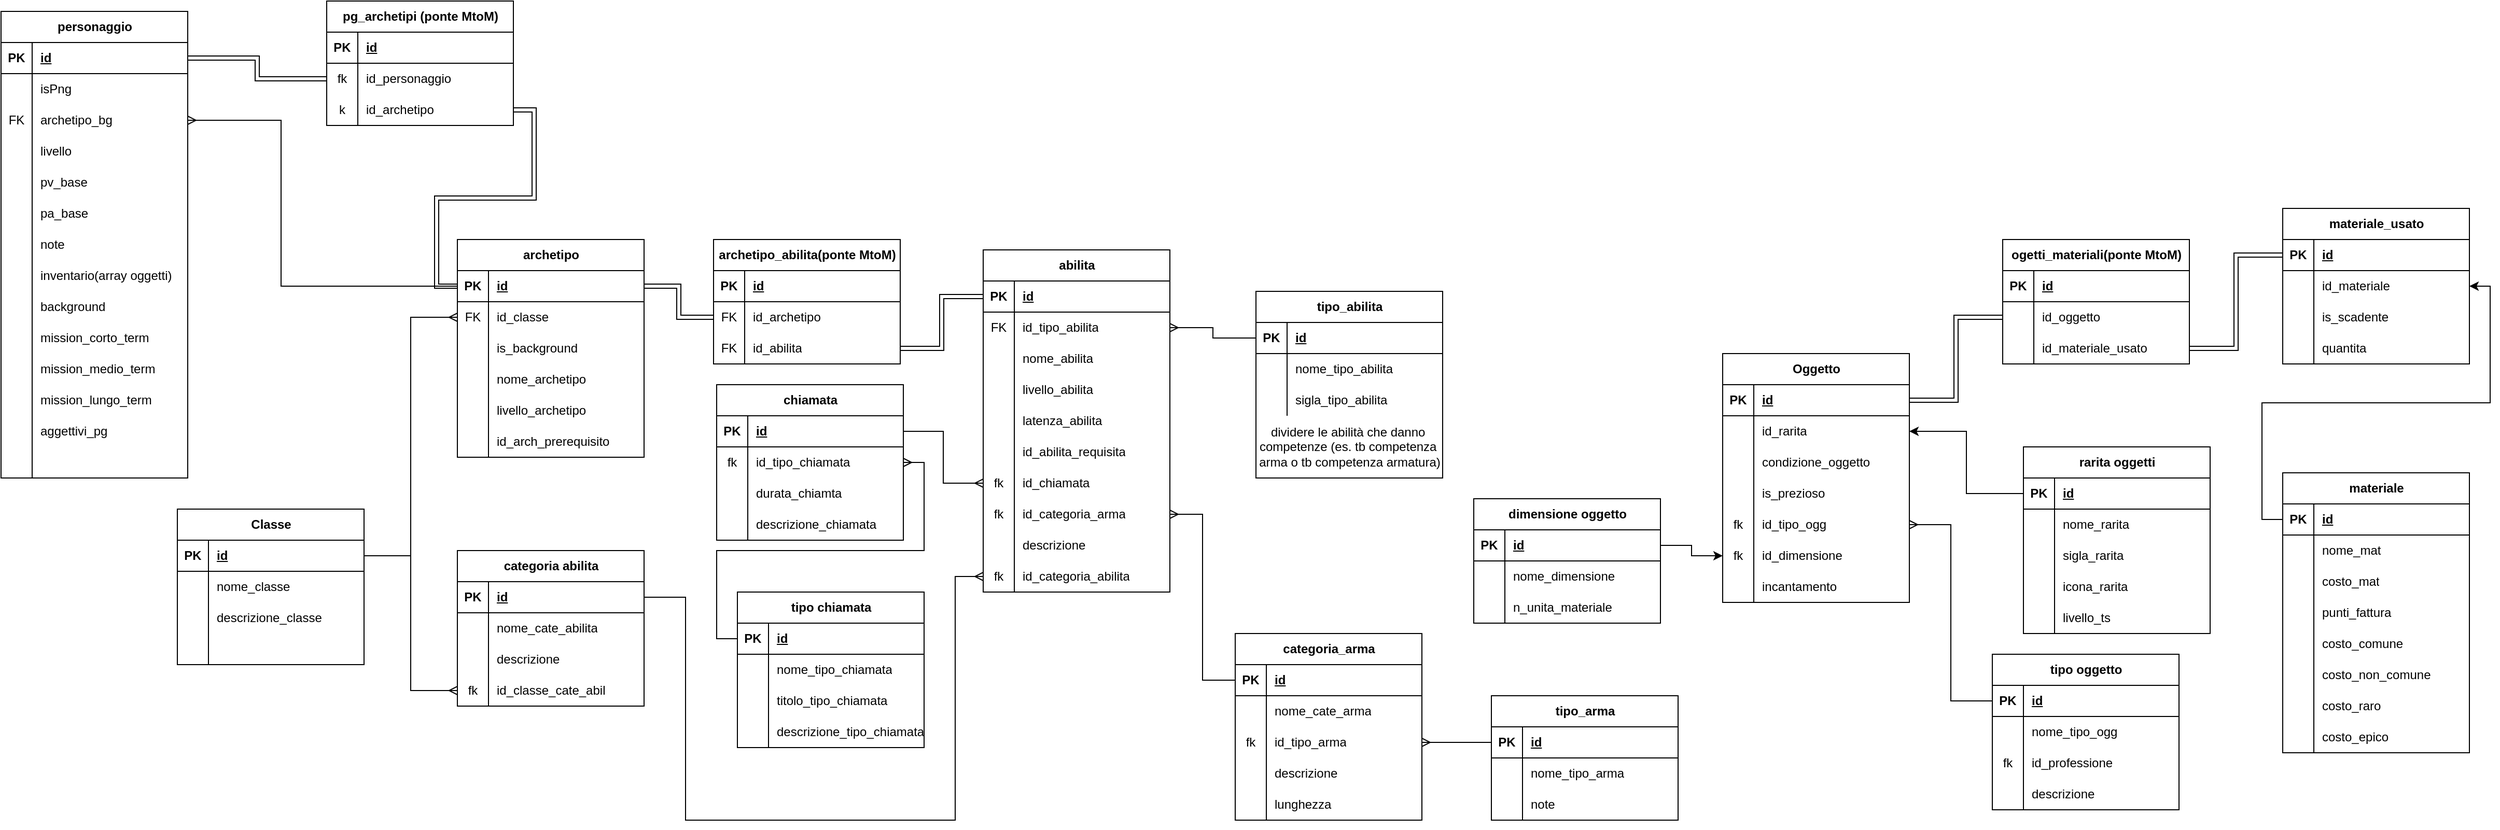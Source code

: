 <mxfile version="24.7.12">
  <diagram name="Pagina-1" id="ZyJoS-7N52IJNKZ1nUSd">
    <mxGraphModel dx="1238" dy="629" grid="1" gridSize="10" guides="1" tooltips="1" connect="1" arrows="1" fold="1" page="1" pageScale="1" pageWidth="827" pageHeight="1169" math="0" shadow="0">
      <root>
        <mxCell id="0" />
        <mxCell id="1" parent="0" />
        <mxCell id="OIUqUuJL4G-c32fw4CPG-1" value="personaggio" style="shape=table;startSize=30;container=1;collapsible=1;childLayout=tableLayout;fixedRows=1;rowLines=0;fontStyle=1;align=center;resizeLast=1;html=1;" parent="1" vertex="1">
          <mxGeometry x="10" y="90" width="180" height="450" as="geometry" />
        </mxCell>
        <mxCell id="OIUqUuJL4G-c32fw4CPG-2" value="" style="shape=tableRow;horizontal=0;startSize=0;swimlaneHead=0;swimlaneBody=0;fillColor=none;collapsible=0;dropTarget=0;points=[[0,0.5],[1,0.5]];portConstraint=eastwest;top=0;left=0;right=0;bottom=1;" parent="OIUqUuJL4G-c32fw4CPG-1" vertex="1">
          <mxGeometry y="30" width="180" height="30" as="geometry" />
        </mxCell>
        <mxCell id="OIUqUuJL4G-c32fw4CPG-3" value="PK" style="shape=partialRectangle;connectable=0;fillColor=none;top=0;left=0;bottom=0;right=0;fontStyle=1;overflow=hidden;whiteSpace=wrap;html=1;" parent="OIUqUuJL4G-c32fw4CPG-2" vertex="1">
          <mxGeometry width="30" height="30" as="geometry">
            <mxRectangle width="30" height="30" as="alternateBounds" />
          </mxGeometry>
        </mxCell>
        <mxCell id="OIUqUuJL4G-c32fw4CPG-4" value="id" style="shape=partialRectangle;connectable=0;fillColor=none;top=0;left=0;bottom=0;right=0;align=left;spacingLeft=6;fontStyle=5;overflow=hidden;whiteSpace=wrap;html=1;" parent="OIUqUuJL4G-c32fw4CPG-2" vertex="1">
          <mxGeometry x="30" width="150" height="30" as="geometry">
            <mxRectangle width="150" height="30" as="alternateBounds" />
          </mxGeometry>
        </mxCell>
        <mxCell id="OIUqUuJL4G-c32fw4CPG-5" value="" style="shape=tableRow;horizontal=0;startSize=0;swimlaneHead=0;swimlaneBody=0;fillColor=none;collapsible=0;dropTarget=0;points=[[0,0.5],[1,0.5]];portConstraint=eastwest;top=0;left=0;right=0;bottom=0;" parent="OIUqUuJL4G-c32fw4CPG-1" vertex="1">
          <mxGeometry y="60" width="180" height="30" as="geometry" />
        </mxCell>
        <mxCell id="OIUqUuJL4G-c32fw4CPG-6" value="" style="shape=partialRectangle;connectable=0;fillColor=none;top=0;left=0;bottom=0;right=0;editable=1;overflow=hidden;whiteSpace=wrap;html=1;" parent="OIUqUuJL4G-c32fw4CPG-5" vertex="1">
          <mxGeometry width="30" height="30" as="geometry">
            <mxRectangle width="30" height="30" as="alternateBounds" />
          </mxGeometry>
        </mxCell>
        <mxCell id="OIUqUuJL4G-c32fw4CPG-7" value="isPng" style="shape=partialRectangle;connectable=0;fillColor=none;top=0;left=0;bottom=0;right=0;align=left;spacingLeft=6;overflow=hidden;whiteSpace=wrap;html=1;" parent="OIUqUuJL4G-c32fw4CPG-5" vertex="1">
          <mxGeometry x="30" width="150" height="30" as="geometry">
            <mxRectangle width="150" height="30" as="alternateBounds" />
          </mxGeometry>
        </mxCell>
        <mxCell id="OIUqUuJL4G-c32fw4CPG-8" value="" style="shape=tableRow;horizontal=0;startSize=0;swimlaneHead=0;swimlaneBody=0;fillColor=none;collapsible=0;dropTarget=0;points=[[0,0.5],[1,0.5]];portConstraint=eastwest;top=0;left=0;right=0;bottom=0;" parent="OIUqUuJL4G-c32fw4CPG-1" vertex="1">
          <mxGeometry y="90" width="180" height="30" as="geometry" />
        </mxCell>
        <mxCell id="OIUqUuJL4G-c32fw4CPG-9" value="FK" style="shape=partialRectangle;connectable=0;fillColor=none;top=0;left=0;bottom=0;right=0;editable=1;overflow=hidden;whiteSpace=wrap;html=1;" parent="OIUqUuJL4G-c32fw4CPG-8" vertex="1">
          <mxGeometry width="30" height="30" as="geometry">
            <mxRectangle width="30" height="30" as="alternateBounds" />
          </mxGeometry>
        </mxCell>
        <mxCell id="OIUqUuJL4G-c32fw4CPG-10" value="archetipo_bg" style="shape=partialRectangle;connectable=0;fillColor=none;top=0;left=0;bottom=0;right=0;align=left;spacingLeft=6;overflow=hidden;whiteSpace=wrap;html=1;" parent="OIUqUuJL4G-c32fw4CPG-8" vertex="1">
          <mxGeometry x="30" width="150" height="30" as="geometry">
            <mxRectangle width="150" height="30" as="alternateBounds" />
          </mxGeometry>
        </mxCell>
        <mxCell id="OIUqUuJL4G-c32fw4CPG-14" value="" style="shape=tableRow;horizontal=0;startSize=0;swimlaneHead=0;swimlaneBody=0;fillColor=none;collapsible=0;dropTarget=0;points=[[0,0.5],[1,0.5]];portConstraint=eastwest;top=0;left=0;right=0;bottom=0;" parent="OIUqUuJL4G-c32fw4CPG-1" vertex="1">
          <mxGeometry y="120" width="180" height="30" as="geometry" />
        </mxCell>
        <mxCell id="OIUqUuJL4G-c32fw4CPG-15" value="" style="shape=partialRectangle;connectable=0;fillColor=none;top=0;left=0;bottom=0;right=0;editable=1;overflow=hidden;whiteSpace=wrap;html=1;" parent="OIUqUuJL4G-c32fw4CPG-14" vertex="1">
          <mxGeometry width="30" height="30" as="geometry">
            <mxRectangle width="30" height="30" as="alternateBounds" />
          </mxGeometry>
        </mxCell>
        <mxCell id="OIUqUuJL4G-c32fw4CPG-16" value="livello" style="shape=partialRectangle;connectable=0;fillColor=none;top=0;left=0;bottom=0;right=0;align=left;spacingLeft=6;overflow=hidden;whiteSpace=wrap;html=1;" parent="OIUqUuJL4G-c32fw4CPG-14" vertex="1">
          <mxGeometry x="30" width="150" height="30" as="geometry">
            <mxRectangle width="150" height="30" as="alternateBounds" />
          </mxGeometry>
        </mxCell>
        <mxCell id="OIUqUuJL4G-c32fw4CPG-17" value="" style="shape=tableRow;horizontal=0;startSize=0;swimlaneHead=0;swimlaneBody=0;fillColor=none;collapsible=0;dropTarget=0;points=[[0,0.5],[1,0.5]];portConstraint=eastwest;top=0;left=0;right=0;bottom=0;" parent="OIUqUuJL4G-c32fw4CPG-1" vertex="1">
          <mxGeometry y="150" width="180" height="30" as="geometry" />
        </mxCell>
        <mxCell id="OIUqUuJL4G-c32fw4CPG-18" value="" style="shape=partialRectangle;connectable=0;fillColor=none;top=0;left=0;bottom=0;right=0;editable=1;overflow=hidden;whiteSpace=wrap;html=1;" parent="OIUqUuJL4G-c32fw4CPG-17" vertex="1">
          <mxGeometry width="30" height="30" as="geometry">
            <mxRectangle width="30" height="30" as="alternateBounds" />
          </mxGeometry>
        </mxCell>
        <mxCell id="OIUqUuJL4G-c32fw4CPG-19" value="pv_base" style="shape=partialRectangle;connectable=0;fillColor=none;top=0;left=0;bottom=0;right=0;align=left;spacingLeft=6;overflow=hidden;whiteSpace=wrap;html=1;" parent="OIUqUuJL4G-c32fw4CPG-17" vertex="1">
          <mxGeometry x="30" width="150" height="30" as="geometry">
            <mxRectangle width="150" height="30" as="alternateBounds" />
          </mxGeometry>
        </mxCell>
        <mxCell id="OIUqUuJL4G-c32fw4CPG-20" value="" style="shape=tableRow;horizontal=0;startSize=0;swimlaneHead=0;swimlaneBody=0;fillColor=none;collapsible=0;dropTarget=0;points=[[0,0.5],[1,0.5]];portConstraint=eastwest;top=0;left=0;right=0;bottom=0;" parent="OIUqUuJL4G-c32fw4CPG-1" vertex="1">
          <mxGeometry y="180" width="180" height="30" as="geometry" />
        </mxCell>
        <mxCell id="OIUqUuJL4G-c32fw4CPG-21" value="" style="shape=partialRectangle;connectable=0;fillColor=none;top=0;left=0;bottom=0;right=0;editable=1;overflow=hidden;whiteSpace=wrap;html=1;" parent="OIUqUuJL4G-c32fw4CPG-20" vertex="1">
          <mxGeometry width="30" height="30" as="geometry">
            <mxRectangle width="30" height="30" as="alternateBounds" />
          </mxGeometry>
        </mxCell>
        <mxCell id="OIUqUuJL4G-c32fw4CPG-22" value="pa_base" style="shape=partialRectangle;connectable=0;fillColor=none;top=0;left=0;bottom=0;right=0;align=left;spacingLeft=6;overflow=hidden;whiteSpace=wrap;html=1;" parent="OIUqUuJL4G-c32fw4CPG-20" vertex="1">
          <mxGeometry x="30" width="150" height="30" as="geometry">
            <mxRectangle width="150" height="30" as="alternateBounds" />
          </mxGeometry>
        </mxCell>
        <mxCell id="CW5rKV5vq1Vl2Ne1Ta-2-1" value="" style="shape=tableRow;horizontal=0;startSize=0;swimlaneHead=0;swimlaneBody=0;fillColor=none;collapsible=0;dropTarget=0;points=[[0,0.5],[1,0.5]];portConstraint=eastwest;top=0;left=0;right=0;bottom=0;" vertex="1" parent="OIUqUuJL4G-c32fw4CPG-1">
          <mxGeometry y="210" width="180" height="30" as="geometry" />
        </mxCell>
        <mxCell id="CW5rKV5vq1Vl2Ne1Ta-2-2" value="" style="shape=partialRectangle;connectable=0;fillColor=none;top=0;left=0;bottom=0;right=0;editable=1;overflow=hidden;whiteSpace=wrap;html=1;" vertex="1" parent="CW5rKV5vq1Vl2Ne1Ta-2-1">
          <mxGeometry width="30" height="30" as="geometry">
            <mxRectangle width="30" height="30" as="alternateBounds" />
          </mxGeometry>
        </mxCell>
        <mxCell id="CW5rKV5vq1Vl2Ne1Ta-2-3" value="note" style="shape=partialRectangle;connectable=0;fillColor=none;top=0;left=0;bottom=0;right=0;align=left;spacingLeft=6;overflow=hidden;whiteSpace=wrap;html=1;" vertex="1" parent="CW5rKV5vq1Vl2Ne1Ta-2-1">
          <mxGeometry x="30" width="150" height="30" as="geometry">
            <mxRectangle width="150" height="30" as="alternateBounds" />
          </mxGeometry>
        </mxCell>
        <mxCell id="CW5rKV5vq1Vl2Ne1Ta-2-4" value="" style="shape=tableRow;horizontal=0;startSize=0;swimlaneHead=0;swimlaneBody=0;fillColor=none;collapsible=0;dropTarget=0;points=[[0,0.5],[1,0.5]];portConstraint=eastwest;top=0;left=0;right=0;bottom=0;" vertex="1" parent="OIUqUuJL4G-c32fw4CPG-1">
          <mxGeometry y="240" width="180" height="30" as="geometry" />
        </mxCell>
        <mxCell id="CW5rKV5vq1Vl2Ne1Ta-2-5" value="" style="shape=partialRectangle;connectable=0;fillColor=none;top=0;left=0;bottom=0;right=0;editable=1;overflow=hidden;whiteSpace=wrap;html=1;" vertex="1" parent="CW5rKV5vq1Vl2Ne1Ta-2-4">
          <mxGeometry width="30" height="30" as="geometry">
            <mxRectangle width="30" height="30" as="alternateBounds" />
          </mxGeometry>
        </mxCell>
        <mxCell id="CW5rKV5vq1Vl2Ne1Ta-2-6" value="inventario(array oggetti)" style="shape=partialRectangle;connectable=0;fillColor=none;top=0;left=0;bottom=0;right=0;align=left;spacingLeft=6;overflow=hidden;whiteSpace=wrap;html=1;" vertex="1" parent="CW5rKV5vq1Vl2Ne1Ta-2-4">
          <mxGeometry x="30" width="150" height="30" as="geometry">
            <mxRectangle width="150" height="30" as="alternateBounds" />
          </mxGeometry>
        </mxCell>
        <mxCell id="CW5rKV5vq1Vl2Ne1Ta-2-42" value="" style="shape=tableRow;horizontal=0;startSize=0;swimlaneHead=0;swimlaneBody=0;fillColor=none;collapsible=0;dropTarget=0;points=[[0,0.5],[1,0.5]];portConstraint=eastwest;top=0;left=0;right=0;bottom=0;" vertex="1" parent="OIUqUuJL4G-c32fw4CPG-1">
          <mxGeometry y="270" width="180" height="30" as="geometry" />
        </mxCell>
        <mxCell id="CW5rKV5vq1Vl2Ne1Ta-2-43" value="" style="shape=partialRectangle;connectable=0;fillColor=none;top=0;left=0;bottom=0;right=0;editable=1;overflow=hidden;whiteSpace=wrap;html=1;" vertex="1" parent="CW5rKV5vq1Vl2Ne1Ta-2-42">
          <mxGeometry width="30" height="30" as="geometry">
            <mxRectangle width="30" height="30" as="alternateBounds" />
          </mxGeometry>
        </mxCell>
        <mxCell id="CW5rKV5vq1Vl2Ne1Ta-2-44" value="background" style="shape=partialRectangle;connectable=0;fillColor=none;top=0;left=0;bottom=0;right=0;align=left;spacingLeft=6;overflow=hidden;whiteSpace=wrap;html=1;" vertex="1" parent="CW5rKV5vq1Vl2Ne1Ta-2-42">
          <mxGeometry x="30" width="150" height="30" as="geometry">
            <mxRectangle width="150" height="30" as="alternateBounds" />
          </mxGeometry>
        </mxCell>
        <mxCell id="CW5rKV5vq1Vl2Ne1Ta-2-158" value="" style="shape=tableRow;horizontal=0;startSize=0;swimlaneHead=0;swimlaneBody=0;fillColor=none;collapsible=0;dropTarget=0;points=[[0,0.5],[1,0.5]];portConstraint=eastwest;top=0;left=0;right=0;bottom=0;" vertex="1" parent="OIUqUuJL4G-c32fw4CPG-1">
          <mxGeometry y="300" width="180" height="30" as="geometry" />
        </mxCell>
        <mxCell id="CW5rKV5vq1Vl2Ne1Ta-2-159" value="" style="shape=partialRectangle;connectable=0;fillColor=none;top=0;left=0;bottom=0;right=0;editable=1;overflow=hidden;whiteSpace=wrap;html=1;" vertex="1" parent="CW5rKV5vq1Vl2Ne1Ta-2-158">
          <mxGeometry width="30" height="30" as="geometry">
            <mxRectangle width="30" height="30" as="alternateBounds" />
          </mxGeometry>
        </mxCell>
        <mxCell id="CW5rKV5vq1Vl2Ne1Ta-2-160" value="mission_corto_term" style="shape=partialRectangle;connectable=0;fillColor=none;top=0;left=0;bottom=0;right=0;align=left;spacingLeft=6;overflow=hidden;whiteSpace=wrap;html=1;" vertex="1" parent="CW5rKV5vq1Vl2Ne1Ta-2-158">
          <mxGeometry x="30" width="150" height="30" as="geometry">
            <mxRectangle width="150" height="30" as="alternateBounds" />
          </mxGeometry>
        </mxCell>
        <mxCell id="CW5rKV5vq1Vl2Ne1Ta-2-161" value="" style="shape=tableRow;horizontal=0;startSize=0;swimlaneHead=0;swimlaneBody=0;fillColor=none;collapsible=0;dropTarget=0;points=[[0,0.5],[1,0.5]];portConstraint=eastwest;top=0;left=0;right=0;bottom=0;" vertex="1" parent="OIUqUuJL4G-c32fw4CPG-1">
          <mxGeometry y="330" width="180" height="30" as="geometry" />
        </mxCell>
        <mxCell id="CW5rKV5vq1Vl2Ne1Ta-2-162" value="" style="shape=partialRectangle;connectable=0;fillColor=none;top=0;left=0;bottom=0;right=0;editable=1;overflow=hidden;whiteSpace=wrap;html=1;" vertex="1" parent="CW5rKV5vq1Vl2Ne1Ta-2-161">
          <mxGeometry width="30" height="30" as="geometry">
            <mxRectangle width="30" height="30" as="alternateBounds" />
          </mxGeometry>
        </mxCell>
        <mxCell id="CW5rKV5vq1Vl2Ne1Ta-2-163" value="mission_medio_term" style="shape=partialRectangle;connectable=0;fillColor=none;top=0;left=0;bottom=0;right=0;align=left;spacingLeft=6;overflow=hidden;whiteSpace=wrap;html=1;" vertex="1" parent="CW5rKV5vq1Vl2Ne1Ta-2-161">
          <mxGeometry x="30" width="150" height="30" as="geometry">
            <mxRectangle width="150" height="30" as="alternateBounds" />
          </mxGeometry>
        </mxCell>
        <mxCell id="CW5rKV5vq1Vl2Ne1Ta-2-164" value="" style="shape=tableRow;horizontal=0;startSize=0;swimlaneHead=0;swimlaneBody=0;fillColor=none;collapsible=0;dropTarget=0;points=[[0,0.5],[1,0.5]];portConstraint=eastwest;top=0;left=0;right=0;bottom=0;" vertex="1" parent="OIUqUuJL4G-c32fw4CPG-1">
          <mxGeometry y="360" width="180" height="30" as="geometry" />
        </mxCell>
        <mxCell id="CW5rKV5vq1Vl2Ne1Ta-2-165" value="" style="shape=partialRectangle;connectable=0;fillColor=none;top=0;left=0;bottom=0;right=0;editable=1;overflow=hidden;whiteSpace=wrap;html=1;" vertex="1" parent="CW5rKV5vq1Vl2Ne1Ta-2-164">
          <mxGeometry width="30" height="30" as="geometry">
            <mxRectangle width="30" height="30" as="alternateBounds" />
          </mxGeometry>
        </mxCell>
        <mxCell id="CW5rKV5vq1Vl2Ne1Ta-2-166" value="mission_lungo_term" style="shape=partialRectangle;connectable=0;fillColor=none;top=0;left=0;bottom=0;right=0;align=left;spacingLeft=6;overflow=hidden;whiteSpace=wrap;html=1;" vertex="1" parent="CW5rKV5vq1Vl2Ne1Ta-2-164">
          <mxGeometry x="30" width="150" height="30" as="geometry">
            <mxRectangle width="150" height="30" as="alternateBounds" />
          </mxGeometry>
        </mxCell>
        <mxCell id="CW5rKV5vq1Vl2Ne1Ta-2-168" value="" style="shape=tableRow;horizontal=0;startSize=0;swimlaneHead=0;swimlaneBody=0;fillColor=none;collapsible=0;dropTarget=0;points=[[0,0.5],[1,0.5]];portConstraint=eastwest;top=0;left=0;right=0;bottom=0;" vertex="1" parent="OIUqUuJL4G-c32fw4CPG-1">
          <mxGeometry y="390" width="180" height="30" as="geometry" />
        </mxCell>
        <mxCell id="CW5rKV5vq1Vl2Ne1Ta-2-169" value="" style="shape=partialRectangle;connectable=0;fillColor=none;top=0;left=0;bottom=0;right=0;editable=1;overflow=hidden;whiteSpace=wrap;html=1;" vertex="1" parent="CW5rKV5vq1Vl2Ne1Ta-2-168">
          <mxGeometry width="30" height="30" as="geometry">
            <mxRectangle width="30" height="30" as="alternateBounds" />
          </mxGeometry>
        </mxCell>
        <mxCell id="CW5rKV5vq1Vl2Ne1Ta-2-170" value="aggettivi_pg" style="shape=partialRectangle;connectable=0;fillColor=none;top=0;left=0;bottom=0;right=0;align=left;spacingLeft=6;overflow=hidden;whiteSpace=wrap;html=1;" vertex="1" parent="CW5rKV5vq1Vl2Ne1Ta-2-168">
          <mxGeometry x="30" width="150" height="30" as="geometry">
            <mxRectangle width="150" height="30" as="alternateBounds" />
          </mxGeometry>
        </mxCell>
        <mxCell id="CW5rKV5vq1Vl2Ne1Ta-2-171" value="" style="shape=tableRow;horizontal=0;startSize=0;swimlaneHead=0;swimlaneBody=0;fillColor=none;collapsible=0;dropTarget=0;points=[[0,0.5],[1,0.5]];portConstraint=eastwest;top=0;left=0;right=0;bottom=0;" vertex="1" parent="OIUqUuJL4G-c32fw4CPG-1">
          <mxGeometry y="420" width="180" height="30" as="geometry" />
        </mxCell>
        <mxCell id="CW5rKV5vq1Vl2Ne1Ta-2-172" value="" style="shape=partialRectangle;connectable=0;fillColor=none;top=0;left=0;bottom=0;right=0;editable=1;overflow=hidden;whiteSpace=wrap;html=1;" vertex="1" parent="CW5rKV5vq1Vl2Ne1Ta-2-171">
          <mxGeometry width="30" height="30" as="geometry">
            <mxRectangle width="30" height="30" as="alternateBounds" />
          </mxGeometry>
        </mxCell>
        <mxCell id="CW5rKV5vq1Vl2Ne1Ta-2-173" value="" style="shape=partialRectangle;connectable=0;fillColor=none;top=0;left=0;bottom=0;right=0;align=left;spacingLeft=6;overflow=hidden;whiteSpace=wrap;html=1;" vertex="1" parent="CW5rKV5vq1Vl2Ne1Ta-2-171">
          <mxGeometry x="30" width="150" height="30" as="geometry">
            <mxRectangle width="150" height="30" as="alternateBounds" />
          </mxGeometry>
        </mxCell>
        <mxCell id="OIUqUuJL4G-c32fw4CPG-23" value="abilita" style="shape=table;startSize=30;container=1;collapsible=1;childLayout=tableLayout;fixedRows=1;rowLines=0;fontStyle=1;align=center;resizeLast=1;html=1;" parent="1" vertex="1">
          <mxGeometry x="957" y="320" width="180" height="330" as="geometry" />
        </mxCell>
        <mxCell id="OIUqUuJL4G-c32fw4CPG-24" value="" style="shape=tableRow;horizontal=0;startSize=0;swimlaneHead=0;swimlaneBody=0;fillColor=none;collapsible=0;dropTarget=0;points=[[0,0.5],[1,0.5]];portConstraint=eastwest;top=0;left=0;right=0;bottom=1;" parent="OIUqUuJL4G-c32fw4CPG-23" vertex="1">
          <mxGeometry y="30" width="180" height="30" as="geometry" />
        </mxCell>
        <mxCell id="OIUqUuJL4G-c32fw4CPG-25" value="PK" style="shape=partialRectangle;connectable=0;fillColor=none;top=0;left=0;bottom=0;right=0;fontStyle=1;overflow=hidden;whiteSpace=wrap;html=1;" parent="OIUqUuJL4G-c32fw4CPG-24" vertex="1">
          <mxGeometry width="30" height="30" as="geometry">
            <mxRectangle width="30" height="30" as="alternateBounds" />
          </mxGeometry>
        </mxCell>
        <mxCell id="OIUqUuJL4G-c32fw4CPG-26" value="id" style="shape=partialRectangle;connectable=0;fillColor=none;top=0;left=0;bottom=0;right=0;align=left;spacingLeft=6;fontStyle=5;overflow=hidden;whiteSpace=wrap;html=1;" parent="OIUqUuJL4G-c32fw4CPG-24" vertex="1">
          <mxGeometry x="30" width="150" height="30" as="geometry">
            <mxRectangle width="150" height="30" as="alternateBounds" />
          </mxGeometry>
        </mxCell>
        <mxCell id="OIUqUuJL4G-c32fw4CPG-27" value="" style="shape=tableRow;horizontal=0;startSize=0;swimlaneHead=0;swimlaneBody=0;fillColor=none;collapsible=0;dropTarget=0;points=[[0,0.5],[1,0.5]];portConstraint=eastwest;top=0;left=0;right=0;bottom=0;" parent="OIUqUuJL4G-c32fw4CPG-23" vertex="1">
          <mxGeometry y="60" width="180" height="30" as="geometry" />
        </mxCell>
        <mxCell id="OIUqUuJL4G-c32fw4CPG-28" value="FK" style="shape=partialRectangle;connectable=0;fillColor=none;top=0;left=0;bottom=0;right=0;editable=1;overflow=hidden;whiteSpace=wrap;html=1;" parent="OIUqUuJL4G-c32fw4CPG-27" vertex="1">
          <mxGeometry width="30" height="30" as="geometry">
            <mxRectangle width="30" height="30" as="alternateBounds" />
          </mxGeometry>
        </mxCell>
        <mxCell id="OIUqUuJL4G-c32fw4CPG-29" value="id_tipo_abilita" style="shape=partialRectangle;connectable=0;fillColor=none;top=0;left=0;bottom=0;right=0;align=left;spacingLeft=6;overflow=hidden;whiteSpace=wrap;html=1;" parent="OIUqUuJL4G-c32fw4CPG-27" vertex="1">
          <mxGeometry x="30" width="150" height="30" as="geometry">
            <mxRectangle width="150" height="30" as="alternateBounds" />
          </mxGeometry>
        </mxCell>
        <mxCell id="OIUqUuJL4G-c32fw4CPG-30" value="" style="shape=tableRow;horizontal=0;startSize=0;swimlaneHead=0;swimlaneBody=0;fillColor=none;collapsible=0;dropTarget=0;points=[[0,0.5],[1,0.5]];portConstraint=eastwest;top=0;left=0;right=0;bottom=0;" parent="OIUqUuJL4G-c32fw4CPG-23" vertex="1">
          <mxGeometry y="90" width="180" height="30" as="geometry" />
        </mxCell>
        <mxCell id="OIUqUuJL4G-c32fw4CPG-31" value="" style="shape=partialRectangle;connectable=0;fillColor=none;top=0;left=0;bottom=0;right=0;editable=1;overflow=hidden;whiteSpace=wrap;html=1;" parent="OIUqUuJL4G-c32fw4CPG-30" vertex="1">
          <mxGeometry width="30" height="30" as="geometry">
            <mxRectangle width="30" height="30" as="alternateBounds" />
          </mxGeometry>
        </mxCell>
        <mxCell id="OIUqUuJL4G-c32fw4CPG-32" value="nome_abilita" style="shape=partialRectangle;connectable=0;fillColor=none;top=0;left=0;bottom=0;right=0;align=left;spacingLeft=6;overflow=hidden;whiteSpace=wrap;html=1;" parent="OIUqUuJL4G-c32fw4CPG-30" vertex="1">
          <mxGeometry x="30" width="150" height="30" as="geometry">
            <mxRectangle width="150" height="30" as="alternateBounds" />
          </mxGeometry>
        </mxCell>
        <mxCell id="OIUqUuJL4G-c32fw4CPG-33" value="" style="shape=tableRow;horizontal=0;startSize=0;swimlaneHead=0;swimlaneBody=0;fillColor=none;collapsible=0;dropTarget=0;points=[[0,0.5],[1,0.5]];portConstraint=eastwest;top=0;left=0;right=0;bottom=0;" parent="OIUqUuJL4G-c32fw4CPG-23" vertex="1">
          <mxGeometry y="120" width="180" height="30" as="geometry" />
        </mxCell>
        <mxCell id="OIUqUuJL4G-c32fw4CPG-34" value="" style="shape=partialRectangle;connectable=0;fillColor=none;top=0;left=0;bottom=0;right=0;editable=1;overflow=hidden;whiteSpace=wrap;html=1;" parent="OIUqUuJL4G-c32fw4CPG-33" vertex="1">
          <mxGeometry width="30" height="30" as="geometry">
            <mxRectangle width="30" height="30" as="alternateBounds" />
          </mxGeometry>
        </mxCell>
        <mxCell id="OIUqUuJL4G-c32fw4CPG-35" value="livello_abilita" style="shape=partialRectangle;connectable=0;fillColor=none;top=0;left=0;bottom=0;right=0;align=left;spacingLeft=6;overflow=hidden;whiteSpace=wrap;html=1;" parent="OIUqUuJL4G-c32fw4CPG-33" vertex="1">
          <mxGeometry x="30" width="150" height="30" as="geometry">
            <mxRectangle width="150" height="30" as="alternateBounds" />
          </mxGeometry>
        </mxCell>
        <mxCell id="OIUqUuJL4G-c32fw4CPG-51" value="" style="shape=tableRow;horizontal=0;startSize=0;swimlaneHead=0;swimlaneBody=0;fillColor=none;collapsible=0;dropTarget=0;points=[[0,0.5],[1,0.5]];portConstraint=eastwest;top=0;left=0;right=0;bottom=0;" parent="OIUqUuJL4G-c32fw4CPG-23" vertex="1">
          <mxGeometry y="150" width="180" height="30" as="geometry" />
        </mxCell>
        <mxCell id="OIUqUuJL4G-c32fw4CPG-52" value="" style="shape=partialRectangle;connectable=0;fillColor=none;top=0;left=0;bottom=0;right=0;editable=1;overflow=hidden;whiteSpace=wrap;html=1;" parent="OIUqUuJL4G-c32fw4CPG-51" vertex="1">
          <mxGeometry width="30" height="30" as="geometry">
            <mxRectangle width="30" height="30" as="alternateBounds" />
          </mxGeometry>
        </mxCell>
        <mxCell id="OIUqUuJL4G-c32fw4CPG-53" value="latenza_abilita" style="shape=partialRectangle;connectable=0;fillColor=none;top=0;left=0;bottom=0;right=0;align=left;spacingLeft=6;overflow=hidden;whiteSpace=wrap;html=1;" parent="OIUqUuJL4G-c32fw4CPG-51" vertex="1">
          <mxGeometry x="30" width="150" height="30" as="geometry">
            <mxRectangle width="150" height="30" as="alternateBounds" />
          </mxGeometry>
        </mxCell>
        <mxCell id="OIUqUuJL4G-c32fw4CPG-54" value="" style="shape=tableRow;horizontal=0;startSize=0;swimlaneHead=0;swimlaneBody=0;fillColor=none;collapsible=0;dropTarget=0;points=[[0,0.5],[1,0.5]];portConstraint=eastwest;top=0;left=0;right=0;bottom=0;" parent="OIUqUuJL4G-c32fw4CPG-23" vertex="1">
          <mxGeometry y="180" width="180" height="30" as="geometry" />
        </mxCell>
        <mxCell id="OIUqUuJL4G-c32fw4CPG-55" value="" style="shape=partialRectangle;connectable=0;fillColor=none;top=0;left=0;bottom=0;right=0;editable=1;overflow=hidden;whiteSpace=wrap;html=1;" parent="OIUqUuJL4G-c32fw4CPG-54" vertex="1">
          <mxGeometry width="30" height="30" as="geometry">
            <mxRectangle width="30" height="30" as="alternateBounds" />
          </mxGeometry>
        </mxCell>
        <mxCell id="OIUqUuJL4G-c32fw4CPG-56" value="id_abilita_requisita" style="shape=partialRectangle;connectable=0;fillColor=none;top=0;left=0;bottom=0;right=0;align=left;spacingLeft=6;overflow=hidden;whiteSpace=wrap;html=1;" parent="OIUqUuJL4G-c32fw4CPG-54" vertex="1">
          <mxGeometry x="30" width="150" height="30" as="geometry">
            <mxRectangle width="150" height="30" as="alternateBounds" />
          </mxGeometry>
        </mxCell>
        <mxCell id="OIUqUuJL4G-c32fw4CPG-119" value="" style="shape=tableRow;horizontal=0;startSize=0;swimlaneHead=0;swimlaneBody=0;fillColor=none;collapsible=0;dropTarget=0;points=[[0,0.5],[1,0.5]];portConstraint=eastwest;top=0;left=0;right=0;bottom=0;" parent="OIUqUuJL4G-c32fw4CPG-23" vertex="1">
          <mxGeometry y="210" width="180" height="30" as="geometry" />
        </mxCell>
        <mxCell id="OIUqUuJL4G-c32fw4CPG-120" value="fk" style="shape=partialRectangle;connectable=0;fillColor=none;top=0;left=0;bottom=0;right=0;editable=1;overflow=hidden;whiteSpace=wrap;html=1;" parent="OIUqUuJL4G-c32fw4CPG-119" vertex="1">
          <mxGeometry width="30" height="30" as="geometry">
            <mxRectangle width="30" height="30" as="alternateBounds" />
          </mxGeometry>
        </mxCell>
        <mxCell id="OIUqUuJL4G-c32fw4CPG-121" value="id_chiamata" style="shape=partialRectangle;connectable=0;fillColor=none;top=0;left=0;bottom=0;right=0;align=left;spacingLeft=6;overflow=hidden;whiteSpace=wrap;html=1;" parent="OIUqUuJL4G-c32fw4CPG-119" vertex="1">
          <mxGeometry x="30" width="150" height="30" as="geometry">
            <mxRectangle width="150" height="30" as="alternateBounds" />
          </mxGeometry>
        </mxCell>
        <mxCell id="CW5rKV5vq1Vl2Ne1Ta-2-22" value="" style="shape=tableRow;horizontal=0;startSize=0;swimlaneHead=0;swimlaneBody=0;fillColor=none;collapsible=0;dropTarget=0;points=[[0,0.5],[1,0.5]];portConstraint=eastwest;top=0;left=0;right=0;bottom=0;" vertex="1" parent="OIUqUuJL4G-c32fw4CPG-23">
          <mxGeometry y="240" width="180" height="30" as="geometry" />
        </mxCell>
        <mxCell id="CW5rKV5vq1Vl2Ne1Ta-2-23" value="fk" style="shape=partialRectangle;connectable=0;fillColor=none;top=0;left=0;bottom=0;right=0;editable=1;overflow=hidden;whiteSpace=wrap;html=1;" vertex="1" parent="CW5rKV5vq1Vl2Ne1Ta-2-22">
          <mxGeometry width="30" height="30" as="geometry">
            <mxRectangle width="30" height="30" as="alternateBounds" />
          </mxGeometry>
        </mxCell>
        <mxCell id="CW5rKV5vq1Vl2Ne1Ta-2-24" value="id_categoria_arma" style="shape=partialRectangle;connectable=0;fillColor=none;top=0;left=0;bottom=0;right=0;align=left;spacingLeft=6;overflow=hidden;whiteSpace=wrap;html=1;" vertex="1" parent="CW5rKV5vq1Vl2Ne1Ta-2-22">
          <mxGeometry x="30" width="150" height="30" as="geometry">
            <mxRectangle width="150" height="30" as="alternateBounds" />
          </mxGeometry>
        </mxCell>
        <mxCell id="CW5rKV5vq1Vl2Ne1Ta-2-62" value="" style="shape=tableRow;horizontal=0;startSize=0;swimlaneHead=0;swimlaneBody=0;fillColor=none;collapsible=0;dropTarget=0;points=[[0,0.5],[1,0.5]];portConstraint=eastwest;top=0;left=0;right=0;bottom=0;" vertex="1" parent="OIUqUuJL4G-c32fw4CPG-23">
          <mxGeometry y="270" width="180" height="30" as="geometry" />
        </mxCell>
        <mxCell id="CW5rKV5vq1Vl2Ne1Ta-2-63" value="" style="shape=partialRectangle;connectable=0;fillColor=none;top=0;left=0;bottom=0;right=0;editable=1;overflow=hidden;whiteSpace=wrap;html=1;" vertex="1" parent="CW5rKV5vq1Vl2Ne1Ta-2-62">
          <mxGeometry width="30" height="30" as="geometry">
            <mxRectangle width="30" height="30" as="alternateBounds" />
          </mxGeometry>
        </mxCell>
        <mxCell id="CW5rKV5vq1Vl2Ne1Ta-2-64" value="descrizione" style="shape=partialRectangle;connectable=0;fillColor=none;top=0;left=0;bottom=0;right=0;align=left;spacingLeft=6;overflow=hidden;whiteSpace=wrap;html=1;" vertex="1" parent="CW5rKV5vq1Vl2Ne1Ta-2-62">
          <mxGeometry x="30" width="150" height="30" as="geometry">
            <mxRectangle width="150" height="30" as="alternateBounds" />
          </mxGeometry>
        </mxCell>
        <mxCell id="CW5rKV5vq1Vl2Ne1Ta-2-69" value="" style="shape=tableRow;horizontal=0;startSize=0;swimlaneHead=0;swimlaneBody=0;fillColor=none;collapsible=0;dropTarget=0;points=[[0,0.5],[1,0.5]];portConstraint=eastwest;top=0;left=0;right=0;bottom=0;" vertex="1" parent="OIUqUuJL4G-c32fw4CPG-23">
          <mxGeometry y="300" width="180" height="30" as="geometry" />
        </mxCell>
        <mxCell id="CW5rKV5vq1Vl2Ne1Ta-2-70" value="fk" style="shape=partialRectangle;connectable=0;fillColor=none;top=0;left=0;bottom=0;right=0;editable=1;overflow=hidden;whiteSpace=wrap;html=1;" vertex="1" parent="CW5rKV5vq1Vl2Ne1Ta-2-69">
          <mxGeometry width="30" height="30" as="geometry">
            <mxRectangle width="30" height="30" as="alternateBounds" />
          </mxGeometry>
        </mxCell>
        <mxCell id="CW5rKV5vq1Vl2Ne1Ta-2-71" value="id_categoria_abilita" style="shape=partialRectangle;connectable=0;fillColor=none;top=0;left=0;bottom=0;right=0;align=left;spacingLeft=6;overflow=hidden;whiteSpace=wrap;html=1;" vertex="1" parent="CW5rKV5vq1Vl2Ne1Ta-2-69">
          <mxGeometry x="30" width="150" height="30" as="geometry">
            <mxRectangle width="150" height="30" as="alternateBounds" />
          </mxGeometry>
        </mxCell>
        <mxCell id="OIUqUuJL4G-c32fw4CPG-36" value="tipo_abilita" style="shape=table;startSize=30;container=1;collapsible=1;childLayout=tableLayout;fixedRows=1;rowLines=0;fontStyle=1;align=center;resizeLast=1;html=1;" parent="1" vertex="1">
          <mxGeometry x="1220" y="360" width="180" height="180" as="geometry" />
        </mxCell>
        <mxCell id="OIUqUuJL4G-c32fw4CPG-37" value="" style="shape=tableRow;horizontal=0;startSize=0;swimlaneHead=0;swimlaneBody=0;fillColor=none;collapsible=0;dropTarget=0;points=[[0,0.5],[1,0.5]];portConstraint=eastwest;top=0;left=0;right=0;bottom=1;" parent="OIUqUuJL4G-c32fw4CPG-36" vertex="1">
          <mxGeometry y="30" width="180" height="30" as="geometry" />
        </mxCell>
        <mxCell id="OIUqUuJL4G-c32fw4CPG-38" value="PK" style="shape=partialRectangle;connectable=0;fillColor=none;top=0;left=0;bottom=0;right=0;fontStyle=1;overflow=hidden;whiteSpace=wrap;html=1;" parent="OIUqUuJL4G-c32fw4CPG-37" vertex="1">
          <mxGeometry width="30" height="30" as="geometry">
            <mxRectangle width="30" height="30" as="alternateBounds" />
          </mxGeometry>
        </mxCell>
        <mxCell id="OIUqUuJL4G-c32fw4CPG-39" value="id" style="shape=partialRectangle;connectable=0;fillColor=none;top=0;left=0;bottom=0;right=0;align=left;spacingLeft=6;fontStyle=5;overflow=hidden;whiteSpace=wrap;html=1;" parent="OIUqUuJL4G-c32fw4CPG-37" vertex="1">
          <mxGeometry x="30" width="150" height="30" as="geometry">
            <mxRectangle width="150" height="30" as="alternateBounds" />
          </mxGeometry>
        </mxCell>
        <mxCell id="OIUqUuJL4G-c32fw4CPG-40" value="" style="shape=tableRow;horizontal=0;startSize=0;swimlaneHead=0;swimlaneBody=0;fillColor=none;collapsible=0;dropTarget=0;points=[[0,0.5],[1,0.5]];portConstraint=eastwest;top=0;left=0;right=0;bottom=0;" parent="OIUqUuJL4G-c32fw4CPG-36" vertex="1">
          <mxGeometry y="60" width="180" height="30" as="geometry" />
        </mxCell>
        <mxCell id="OIUqUuJL4G-c32fw4CPG-41" value="" style="shape=partialRectangle;connectable=0;fillColor=none;top=0;left=0;bottom=0;right=0;editable=1;overflow=hidden;whiteSpace=wrap;html=1;" parent="OIUqUuJL4G-c32fw4CPG-40" vertex="1">
          <mxGeometry width="30" height="30" as="geometry">
            <mxRectangle width="30" height="30" as="alternateBounds" />
          </mxGeometry>
        </mxCell>
        <mxCell id="OIUqUuJL4G-c32fw4CPG-42" value="nome_tipo_abilita" style="shape=partialRectangle;connectable=0;fillColor=none;top=0;left=0;bottom=0;right=0;align=left;spacingLeft=6;overflow=hidden;whiteSpace=wrap;html=1;" parent="OIUqUuJL4G-c32fw4CPG-40" vertex="1">
          <mxGeometry x="30" width="150" height="30" as="geometry">
            <mxRectangle width="150" height="30" as="alternateBounds" />
          </mxGeometry>
        </mxCell>
        <mxCell id="OIUqUuJL4G-c32fw4CPG-43" value="" style="shape=tableRow;horizontal=0;startSize=0;swimlaneHead=0;swimlaneBody=0;fillColor=none;collapsible=0;dropTarget=0;points=[[0,0.5],[1,0.5]];portConstraint=eastwest;top=0;left=0;right=0;bottom=0;" parent="OIUqUuJL4G-c32fw4CPG-36" vertex="1">
          <mxGeometry y="90" width="180" height="30" as="geometry" />
        </mxCell>
        <mxCell id="OIUqUuJL4G-c32fw4CPG-44" value="" style="shape=partialRectangle;connectable=0;fillColor=none;top=0;left=0;bottom=0;right=0;editable=1;overflow=hidden;whiteSpace=wrap;html=1;" parent="OIUqUuJL4G-c32fw4CPG-43" vertex="1">
          <mxGeometry width="30" height="30" as="geometry">
            <mxRectangle width="30" height="30" as="alternateBounds" />
          </mxGeometry>
        </mxCell>
        <mxCell id="OIUqUuJL4G-c32fw4CPG-45" value="sigla_tipo_abilita" style="shape=partialRectangle;connectable=0;fillColor=none;top=0;left=0;bottom=0;right=0;align=left;spacingLeft=6;overflow=hidden;whiteSpace=wrap;html=1;" parent="OIUqUuJL4G-c32fw4CPG-43" vertex="1">
          <mxGeometry x="30" width="150" height="30" as="geometry">
            <mxRectangle width="150" height="30" as="alternateBounds" />
          </mxGeometry>
        </mxCell>
        <mxCell id="OIUqUuJL4G-c32fw4CPG-50" style="rounded=0;orthogonalLoop=1;jettySize=auto;html=1;endArrow=ERmany;endFill=0;edgeStyle=orthogonalEdgeStyle;" parent="1" source="OIUqUuJL4G-c32fw4CPG-37" target="OIUqUuJL4G-c32fw4CPG-27" edge="1">
          <mxGeometry relative="1" as="geometry" />
        </mxCell>
        <mxCell id="OIUqUuJL4G-c32fw4CPG-57" value="archetipo" style="shape=table;startSize=30;container=1;collapsible=1;childLayout=tableLayout;fixedRows=1;rowLines=0;fontStyle=1;align=center;resizeLast=1;html=1;" parent="1" vertex="1">
          <mxGeometry x="450" y="310" width="180" height="210" as="geometry" />
        </mxCell>
        <mxCell id="OIUqUuJL4G-c32fw4CPG-58" value="" style="shape=tableRow;horizontal=0;startSize=0;swimlaneHead=0;swimlaneBody=0;fillColor=none;collapsible=0;dropTarget=0;points=[[0,0.5],[1,0.5]];portConstraint=eastwest;top=0;left=0;right=0;bottom=1;" parent="OIUqUuJL4G-c32fw4CPG-57" vertex="1">
          <mxGeometry y="30" width="180" height="30" as="geometry" />
        </mxCell>
        <mxCell id="OIUqUuJL4G-c32fw4CPG-59" value="PK" style="shape=partialRectangle;connectable=0;fillColor=none;top=0;left=0;bottom=0;right=0;fontStyle=1;overflow=hidden;whiteSpace=wrap;html=1;" parent="OIUqUuJL4G-c32fw4CPG-58" vertex="1">
          <mxGeometry width="30" height="30" as="geometry">
            <mxRectangle width="30" height="30" as="alternateBounds" />
          </mxGeometry>
        </mxCell>
        <mxCell id="OIUqUuJL4G-c32fw4CPG-60" value="id" style="shape=partialRectangle;connectable=0;fillColor=none;top=0;left=0;bottom=0;right=0;align=left;spacingLeft=6;fontStyle=5;overflow=hidden;whiteSpace=wrap;html=1;" parent="OIUqUuJL4G-c32fw4CPG-58" vertex="1">
          <mxGeometry x="30" width="150" height="30" as="geometry">
            <mxRectangle width="150" height="30" as="alternateBounds" />
          </mxGeometry>
        </mxCell>
        <mxCell id="OIUqUuJL4G-c32fw4CPG-64" value="" style="shape=tableRow;horizontal=0;startSize=0;swimlaneHead=0;swimlaneBody=0;fillColor=none;collapsible=0;dropTarget=0;points=[[0,0.5],[1,0.5]];portConstraint=eastwest;top=0;left=0;right=0;bottom=0;" parent="OIUqUuJL4G-c32fw4CPG-57" vertex="1">
          <mxGeometry y="60" width="180" height="30" as="geometry" />
        </mxCell>
        <mxCell id="OIUqUuJL4G-c32fw4CPG-65" value="FK" style="shape=partialRectangle;connectable=0;fillColor=none;top=0;left=0;bottom=0;right=0;editable=1;overflow=hidden;whiteSpace=wrap;html=1;" parent="OIUqUuJL4G-c32fw4CPG-64" vertex="1">
          <mxGeometry width="30" height="30" as="geometry">
            <mxRectangle width="30" height="30" as="alternateBounds" />
          </mxGeometry>
        </mxCell>
        <mxCell id="OIUqUuJL4G-c32fw4CPG-66" value="id_classe" style="shape=partialRectangle;connectable=0;fillColor=none;top=0;left=0;bottom=0;right=0;align=left;spacingLeft=6;overflow=hidden;whiteSpace=wrap;html=1;" parent="OIUqUuJL4G-c32fw4CPG-64" vertex="1">
          <mxGeometry x="30" width="150" height="30" as="geometry">
            <mxRectangle width="150" height="30" as="alternateBounds" />
          </mxGeometry>
        </mxCell>
        <mxCell id="OIUqUuJL4G-c32fw4CPG-189" value="" style="shape=tableRow;horizontal=0;startSize=0;swimlaneHead=0;swimlaneBody=0;fillColor=none;collapsible=0;dropTarget=0;points=[[0,0.5],[1,0.5]];portConstraint=eastwest;top=0;left=0;right=0;bottom=0;" parent="OIUqUuJL4G-c32fw4CPG-57" vertex="1">
          <mxGeometry y="90" width="180" height="30" as="geometry" />
        </mxCell>
        <mxCell id="OIUqUuJL4G-c32fw4CPG-190" value="" style="shape=partialRectangle;connectable=0;fillColor=none;top=0;left=0;bottom=0;right=0;editable=1;overflow=hidden;whiteSpace=wrap;html=1;" parent="OIUqUuJL4G-c32fw4CPG-189" vertex="1">
          <mxGeometry width="30" height="30" as="geometry">
            <mxRectangle width="30" height="30" as="alternateBounds" />
          </mxGeometry>
        </mxCell>
        <mxCell id="OIUqUuJL4G-c32fw4CPG-191" value="is_background" style="shape=partialRectangle;connectable=0;fillColor=none;top=0;left=0;bottom=0;right=0;align=left;spacingLeft=6;overflow=hidden;whiteSpace=wrap;html=1;" parent="OIUqUuJL4G-c32fw4CPG-189" vertex="1">
          <mxGeometry x="30" width="150" height="30" as="geometry">
            <mxRectangle width="150" height="30" as="alternateBounds" />
          </mxGeometry>
        </mxCell>
        <mxCell id="OIUqUuJL4G-c32fw4CPG-136" value="" style="shape=tableRow;horizontal=0;startSize=0;swimlaneHead=0;swimlaneBody=0;fillColor=none;collapsible=0;dropTarget=0;points=[[0,0.5],[1,0.5]];portConstraint=eastwest;top=0;left=0;right=0;bottom=0;" parent="OIUqUuJL4G-c32fw4CPG-57" vertex="1">
          <mxGeometry y="120" width="180" height="30" as="geometry" />
        </mxCell>
        <mxCell id="OIUqUuJL4G-c32fw4CPG-137" value="" style="shape=partialRectangle;connectable=0;fillColor=none;top=0;left=0;bottom=0;right=0;editable=1;overflow=hidden;whiteSpace=wrap;html=1;" parent="OIUqUuJL4G-c32fw4CPG-136" vertex="1">
          <mxGeometry width="30" height="30" as="geometry">
            <mxRectangle width="30" height="30" as="alternateBounds" />
          </mxGeometry>
        </mxCell>
        <mxCell id="OIUqUuJL4G-c32fw4CPG-138" value="nome_archetipo" style="shape=partialRectangle;connectable=0;fillColor=none;top=0;left=0;bottom=0;right=0;align=left;spacingLeft=6;overflow=hidden;whiteSpace=wrap;html=1;" parent="OIUqUuJL4G-c32fw4CPG-136" vertex="1">
          <mxGeometry x="30" width="150" height="30" as="geometry">
            <mxRectangle width="150" height="30" as="alternateBounds" />
          </mxGeometry>
        </mxCell>
        <mxCell id="OIUqUuJL4G-c32fw4CPG-139" value="" style="shape=tableRow;horizontal=0;startSize=0;swimlaneHead=0;swimlaneBody=0;fillColor=none;collapsible=0;dropTarget=0;points=[[0,0.5],[1,0.5]];portConstraint=eastwest;top=0;left=0;right=0;bottom=0;" parent="OIUqUuJL4G-c32fw4CPG-57" vertex="1">
          <mxGeometry y="150" width="180" height="30" as="geometry" />
        </mxCell>
        <mxCell id="OIUqUuJL4G-c32fw4CPG-140" value="" style="shape=partialRectangle;connectable=0;fillColor=none;top=0;left=0;bottom=0;right=0;editable=1;overflow=hidden;whiteSpace=wrap;html=1;" parent="OIUqUuJL4G-c32fw4CPG-139" vertex="1">
          <mxGeometry width="30" height="30" as="geometry">
            <mxRectangle width="30" height="30" as="alternateBounds" />
          </mxGeometry>
        </mxCell>
        <mxCell id="OIUqUuJL4G-c32fw4CPG-141" value="livello_archetipo" style="shape=partialRectangle;connectable=0;fillColor=none;top=0;left=0;bottom=0;right=0;align=left;spacingLeft=6;overflow=hidden;whiteSpace=wrap;html=1;" parent="OIUqUuJL4G-c32fw4CPG-139" vertex="1">
          <mxGeometry x="30" width="150" height="30" as="geometry">
            <mxRectangle width="150" height="30" as="alternateBounds" />
          </mxGeometry>
        </mxCell>
        <mxCell id="OIUqUuJL4G-c32fw4CPG-142" value="" style="shape=tableRow;horizontal=0;startSize=0;swimlaneHead=0;swimlaneBody=0;fillColor=none;collapsible=0;dropTarget=0;points=[[0,0.5],[1,0.5]];portConstraint=eastwest;top=0;left=0;right=0;bottom=0;" parent="OIUqUuJL4G-c32fw4CPG-57" vertex="1">
          <mxGeometry y="180" width="180" height="30" as="geometry" />
        </mxCell>
        <mxCell id="OIUqUuJL4G-c32fw4CPG-143" value="" style="shape=partialRectangle;connectable=0;fillColor=none;top=0;left=0;bottom=0;right=0;editable=1;overflow=hidden;whiteSpace=wrap;html=1;" parent="OIUqUuJL4G-c32fw4CPG-142" vertex="1">
          <mxGeometry width="30" height="30" as="geometry">
            <mxRectangle width="30" height="30" as="alternateBounds" />
          </mxGeometry>
        </mxCell>
        <mxCell id="OIUqUuJL4G-c32fw4CPG-144" value="id_arch_prerequisito" style="shape=partialRectangle;connectable=0;fillColor=none;top=0;left=0;bottom=0;right=0;align=left;spacingLeft=6;overflow=hidden;whiteSpace=wrap;html=1;" parent="OIUqUuJL4G-c32fw4CPG-142" vertex="1">
          <mxGeometry x="30" width="150" height="30" as="geometry">
            <mxRectangle width="150" height="30" as="alternateBounds" />
          </mxGeometry>
        </mxCell>
        <mxCell id="OIUqUuJL4G-c32fw4CPG-70" value="archetipo_abilita(ponte MtoM)" style="shape=table;startSize=30;container=1;collapsible=1;childLayout=tableLayout;fixedRows=1;rowLines=0;fontStyle=1;align=center;resizeLast=1;html=1;" parent="1" vertex="1">
          <mxGeometry x="697" y="310" width="180" height="120" as="geometry" />
        </mxCell>
        <mxCell id="OIUqUuJL4G-c32fw4CPG-71" value="" style="shape=tableRow;horizontal=0;startSize=0;swimlaneHead=0;swimlaneBody=0;fillColor=none;collapsible=0;dropTarget=0;points=[[0,0.5],[1,0.5]];portConstraint=eastwest;top=0;left=0;right=0;bottom=1;" parent="OIUqUuJL4G-c32fw4CPG-70" vertex="1">
          <mxGeometry y="30" width="180" height="30" as="geometry" />
        </mxCell>
        <mxCell id="OIUqUuJL4G-c32fw4CPG-72" value="PK" style="shape=partialRectangle;connectable=0;fillColor=none;top=0;left=0;bottom=0;right=0;fontStyle=1;overflow=hidden;whiteSpace=wrap;html=1;" parent="OIUqUuJL4G-c32fw4CPG-71" vertex="1">
          <mxGeometry width="30" height="30" as="geometry">
            <mxRectangle width="30" height="30" as="alternateBounds" />
          </mxGeometry>
        </mxCell>
        <mxCell id="OIUqUuJL4G-c32fw4CPG-73" value="id" style="shape=partialRectangle;connectable=0;fillColor=none;top=0;left=0;bottom=0;right=0;align=left;spacingLeft=6;fontStyle=5;overflow=hidden;whiteSpace=wrap;html=1;" parent="OIUqUuJL4G-c32fw4CPG-71" vertex="1">
          <mxGeometry x="30" width="150" height="30" as="geometry">
            <mxRectangle width="150" height="30" as="alternateBounds" />
          </mxGeometry>
        </mxCell>
        <mxCell id="OIUqUuJL4G-c32fw4CPG-74" value="" style="shape=tableRow;horizontal=0;startSize=0;swimlaneHead=0;swimlaneBody=0;fillColor=none;collapsible=0;dropTarget=0;points=[[0,0.5],[1,0.5]];portConstraint=eastwest;top=0;left=0;right=0;bottom=0;" parent="OIUqUuJL4G-c32fw4CPG-70" vertex="1">
          <mxGeometry y="60" width="180" height="30" as="geometry" />
        </mxCell>
        <mxCell id="OIUqUuJL4G-c32fw4CPG-75" value="FK" style="shape=partialRectangle;connectable=0;fillColor=none;top=0;left=0;bottom=0;right=0;editable=1;overflow=hidden;whiteSpace=wrap;html=1;" parent="OIUqUuJL4G-c32fw4CPG-74" vertex="1">
          <mxGeometry width="30" height="30" as="geometry">
            <mxRectangle width="30" height="30" as="alternateBounds" />
          </mxGeometry>
        </mxCell>
        <mxCell id="OIUqUuJL4G-c32fw4CPG-76" value="id_archetipo" style="shape=partialRectangle;connectable=0;fillColor=none;top=0;left=0;bottom=0;right=0;align=left;spacingLeft=6;overflow=hidden;whiteSpace=wrap;html=1;" parent="OIUqUuJL4G-c32fw4CPG-74" vertex="1">
          <mxGeometry x="30" width="150" height="30" as="geometry">
            <mxRectangle width="150" height="30" as="alternateBounds" />
          </mxGeometry>
        </mxCell>
        <mxCell id="OIUqUuJL4G-c32fw4CPG-77" value="" style="shape=tableRow;horizontal=0;startSize=0;swimlaneHead=0;swimlaneBody=0;fillColor=none;collapsible=0;dropTarget=0;points=[[0,0.5],[1,0.5]];portConstraint=eastwest;top=0;left=0;right=0;bottom=0;" parent="OIUqUuJL4G-c32fw4CPG-70" vertex="1">
          <mxGeometry y="90" width="180" height="30" as="geometry" />
        </mxCell>
        <mxCell id="OIUqUuJL4G-c32fw4CPG-78" value="FK" style="shape=partialRectangle;connectable=0;fillColor=none;top=0;left=0;bottom=0;right=0;editable=1;overflow=hidden;whiteSpace=wrap;html=1;" parent="OIUqUuJL4G-c32fw4CPG-77" vertex="1">
          <mxGeometry width="30" height="30" as="geometry">
            <mxRectangle width="30" height="30" as="alternateBounds" />
          </mxGeometry>
        </mxCell>
        <mxCell id="OIUqUuJL4G-c32fw4CPG-79" value="id_abilita" style="shape=partialRectangle;connectable=0;fillColor=none;top=0;left=0;bottom=0;right=0;align=left;spacingLeft=6;overflow=hidden;whiteSpace=wrap;html=1;" parent="OIUqUuJL4G-c32fw4CPG-77" vertex="1">
          <mxGeometry x="30" width="150" height="30" as="geometry">
            <mxRectangle width="150" height="30" as="alternateBounds" />
          </mxGeometry>
        </mxCell>
        <mxCell id="OIUqUuJL4G-c32fw4CPG-84" style="edgeStyle=orthogonalEdgeStyle;rounded=0;orthogonalLoop=1;jettySize=auto;html=1;startArrow=none;startFill=0;endArrow=ERmany;endFill=0;shape=link;" parent="1" source="OIUqUuJL4G-c32fw4CPG-58" target="OIUqUuJL4G-c32fw4CPG-74" edge="1">
          <mxGeometry relative="1" as="geometry" />
        </mxCell>
        <mxCell id="OIUqUuJL4G-c32fw4CPG-85" style="edgeStyle=orthogonalEdgeStyle;rounded=0;orthogonalLoop=1;jettySize=auto;html=1;endArrow=ERmany;endFill=0;shape=link;" parent="1" source="OIUqUuJL4G-c32fw4CPG-24" target="OIUqUuJL4G-c32fw4CPG-77" edge="1">
          <mxGeometry relative="1" as="geometry" />
        </mxCell>
        <mxCell id="OIUqUuJL4G-c32fw4CPG-122" value="chiamata" style="shape=table;startSize=30;container=1;collapsible=1;childLayout=tableLayout;fixedRows=1;rowLines=0;fontStyle=1;align=center;resizeLast=1;html=1;" parent="1" vertex="1">
          <mxGeometry x="700" y="450" width="180" height="150" as="geometry" />
        </mxCell>
        <mxCell id="OIUqUuJL4G-c32fw4CPG-123" value="" style="shape=tableRow;horizontal=0;startSize=0;swimlaneHead=0;swimlaneBody=0;fillColor=none;collapsible=0;dropTarget=0;points=[[0,0.5],[1,0.5]];portConstraint=eastwest;top=0;left=0;right=0;bottom=1;" parent="OIUqUuJL4G-c32fw4CPG-122" vertex="1">
          <mxGeometry y="30" width="180" height="30" as="geometry" />
        </mxCell>
        <mxCell id="OIUqUuJL4G-c32fw4CPG-124" value="PK" style="shape=partialRectangle;connectable=0;fillColor=none;top=0;left=0;bottom=0;right=0;fontStyle=1;overflow=hidden;whiteSpace=wrap;html=1;" parent="OIUqUuJL4G-c32fw4CPG-123" vertex="1">
          <mxGeometry width="30" height="30" as="geometry">
            <mxRectangle width="30" height="30" as="alternateBounds" />
          </mxGeometry>
        </mxCell>
        <mxCell id="OIUqUuJL4G-c32fw4CPG-125" value="id" style="shape=partialRectangle;connectable=0;fillColor=none;top=0;left=0;bottom=0;right=0;align=left;spacingLeft=6;fontStyle=5;overflow=hidden;whiteSpace=wrap;html=1;" parent="OIUqUuJL4G-c32fw4CPG-123" vertex="1">
          <mxGeometry x="30" width="150" height="30" as="geometry">
            <mxRectangle width="150" height="30" as="alternateBounds" />
          </mxGeometry>
        </mxCell>
        <mxCell id="OIUqUuJL4G-c32fw4CPG-126" value="" style="shape=tableRow;horizontal=0;startSize=0;swimlaneHead=0;swimlaneBody=0;fillColor=none;collapsible=0;dropTarget=0;points=[[0,0.5],[1,0.5]];portConstraint=eastwest;top=0;left=0;right=0;bottom=0;" parent="OIUqUuJL4G-c32fw4CPG-122" vertex="1">
          <mxGeometry y="60" width="180" height="30" as="geometry" />
        </mxCell>
        <mxCell id="OIUqUuJL4G-c32fw4CPG-127" value="fk" style="shape=partialRectangle;connectable=0;fillColor=none;top=0;left=0;bottom=0;right=0;editable=1;overflow=hidden;whiteSpace=wrap;html=1;" parent="OIUqUuJL4G-c32fw4CPG-126" vertex="1">
          <mxGeometry width="30" height="30" as="geometry">
            <mxRectangle width="30" height="30" as="alternateBounds" />
          </mxGeometry>
        </mxCell>
        <mxCell id="OIUqUuJL4G-c32fw4CPG-128" value="id_tipo_chiamata" style="shape=partialRectangle;connectable=0;fillColor=none;top=0;left=0;bottom=0;right=0;align=left;spacingLeft=6;overflow=hidden;whiteSpace=wrap;html=1;" parent="OIUqUuJL4G-c32fw4CPG-126" vertex="1">
          <mxGeometry x="30" width="150" height="30" as="geometry">
            <mxRectangle width="150" height="30" as="alternateBounds" />
          </mxGeometry>
        </mxCell>
        <mxCell id="OIUqUuJL4G-c32fw4CPG-129" value="" style="shape=tableRow;horizontal=0;startSize=0;swimlaneHead=0;swimlaneBody=0;fillColor=none;collapsible=0;dropTarget=0;points=[[0,0.5],[1,0.5]];portConstraint=eastwest;top=0;left=0;right=0;bottom=0;" parent="OIUqUuJL4G-c32fw4CPG-122" vertex="1">
          <mxGeometry y="90" width="180" height="30" as="geometry" />
        </mxCell>
        <mxCell id="OIUqUuJL4G-c32fw4CPG-130" value="" style="shape=partialRectangle;connectable=0;fillColor=none;top=0;left=0;bottom=0;right=0;editable=1;overflow=hidden;whiteSpace=wrap;html=1;" parent="OIUqUuJL4G-c32fw4CPG-129" vertex="1">
          <mxGeometry width="30" height="30" as="geometry">
            <mxRectangle width="30" height="30" as="alternateBounds" />
          </mxGeometry>
        </mxCell>
        <mxCell id="OIUqUuJL4G-c32fw4CPG-131" value="durata_chiamta" style="shape=partialRectangle;connectable=0;fillColor=none;top=0;left=0;bottom=0;right=0;align=left;spacingLeft=6;overflow=hidden;whiteSpace=wrap;html=1;" parent="OIUqUuJL4G-c32fw4CPG-129" vertex="1">
          <mxGeometry x="30" width="150" height="30" as="geometry">
            <mxRectangle width="150" height="30" as="alternateBounds" />
          </mxGeometry>
        </mxCell>
        <mxCell id="OIUqUuJL4G-c32fw4CPG-132" value="" style="shape=tableRow;horizontal=0;startSize=0;swimlaneHead=0;swimlaneBody=0;fillColor=none;collapsible=0;dropTarget=0;points=[[0,0.5],[1,0.5]];portConstraint=eastwest;top=0;left=0;right=0;bottom=0;" parent="OIUqUuJL4G-c32fw4CPG-122" vertex="1">
          <mxGeometry y="120" width="180" height="30" as="geometry" />
        </mxCell>
        <mxCell id="OIUqUuJL4G-c32fw4CPG-133" value="" style="shape=partialRectangle;connectable=0;fillColor=none;top=0;left=0;bottom=0;right=0;editable=1;overflow=hidden;whiteSpace=wrap;html=1;" parent="OIUqUuJL4G-c32fw4CPG-132" vertex="1">
          <mxGeometry width="30" height="30" as="geometry">
            <mxRectangle width="30" height="30" as="alternateBounds" />
          </mxGeometry>
        </mxCell>
        <mxCell id="OIUqUuJL4G-c32fw4CPG-134" value="descrizione_chiamata" style="shape=partialRectangle;connectable=0;fillColor=none;top=0;left=0;bottom=0;right=0;align=left;spacingLeft=6;overflow=hidden;whiteSpace=wrap;html=1;" parent="OIUqUuJL4G-c32fw4CPG-132" vertex="1">
          <mxGeometry x="30" width="150" height="30" as="geometry">
            <mxRectangle width="150" height="30" as="alternateBounds" />
          </mxGeometry>
        </mxCell>
        <mxCell id="OIUqUuJL4G-c32fw4CPG-135" style="edgeStyle=orthogonalEdgeStyle;rounded=0;orthogonalLoop=1;jettySize=auto;html=1;endArrow=none;endFill=0;startArrow=ERmany;startFill=0;" parent="1" source="OIUqUuJL4G-c32fw4CPG-119" target="OIUqUuJL4G-c32fw4CPG-123" edge="1">
          <mxGeometry relative="1" as="geometry" />
        </mxCell>
        <mxCell id="OIUqUuJL4G-c32fw4CPG-199" style="edgeStyle=orthogonalEdgeStyle;rounded=0;orthogonalLoop=1;jettySize=auto;html=1;endArrow=ERmany;endFill=0;" parent="1" source="OIUqUuJL4G-c32fw4CPG-58" target="OIUqUuJL4G-c32fw4CPG-8" edge="1">
          <mxGeometry relative="1" as="geometry">
            <Array as="points">
              <mxPoint x="280" y="355" />
              <mxPoint x="280" y="195" />
            </Array>
          </mxGeometry>
        </mxCell>
        <mxCell id="OIUqUuJL4G-c32fw4CPG-200" value="pg_archetipi (ponte MtoM)" style="shape=table;startSize=30;container=1;collapsible=1;childLayout=tableLayout;fixedRows=1;rowLines=0;fontStyle=1;align=center;resizeLast=1;html=1;" parent="1" vertex="1">
          <mxGeometry x="324" y="80" width="180" height="120" as="geometry" />
        </mxCell>
        <mxCell id="OIUqUuJL4G-c32fw4CPG-201" value="" style="shape=tableRow;horizontal=0;startSize=0;swimlaneHead=0;swimlaneBody=0;fillColor=none;collapsible=0;dropTarget=0;points=[[0,0.5],[1,0.5]];portConstraint=eastwest;top=0;left=0;right=0;bottom=1;" parent="OIUqUuJL4G-c32fw4CPG-200" vertex="1">
          <mxGeometry y="30" width="180" height="30" as="geometry" />
        </mxCell>
        <mxCell id="OIUqUuJL4G-c32fw4CPG-202" value="PK" style="shape=partialRectangle;connectable=0;fillColor=none;top=0;left=0;bottom=0;right=0;fontStyle=1;overflow=hidden;whiteSpace=wrap;html=1;" parent="OIUqUuJL4G-c32fw4CPG-201" vertex="1">
          <mxGeometry width="30" height="30" as="geometry">
            <mxRectangle width="30" height="30" as="alternateBounds" />
          </mxGeometry>
        </mxCell>
        <mxCell id="OIUqUuJL4G-c32fw4CPG-203" value="id" style="shape=partialRectangle;connectable=0;fillColor=none;top=0;left=0;bottom=0;right=0;align=left;spacingLeft=6;fontStyle=5;overflow=hidden;whiteSpace=wrap;html=1;" parent="OIUqUuJL4G-c32fw4CPG-201" vertex="1">
          <mxGeometry x="30" width="150" height="30" as="geometry">
            <mxRectangle width="150" height="30" as="alternateBounds" />
          </mxGeometry>
        </mxCell>
        <mxCell id="OIUqUuJL4G-c32fw4CPG-204" value="" style="shape=tableRow;horizontal=0;startSize=0;swimlaneHead=0;swimlaneBody=0;fillColor=none;collapsible=0;dropTarget=0;points=[[0,0.5],[1,0.5]];portConstraint=eastwest;top=0;left=0;right=0;bottom=0;" parent="OIUqUuJL4G-c32fw4CPG-200" vertex="1">
          <mxGeometry y="60" width="180" height="30" as="geometry" />
        </mxCell>
        <mxCell id="OIUqUuJL4G-c32fw4CPG-205" value="fk" style="shape=partialRectangle;connectable=0;fillColor=none;top=0;left=0;bottom=0;right=0;editable=1;overflow=hidden;whiteSpace=wrap;html=1;" parent="OIUqUuJL4G-c32fw4CPG-204" vertex="1">
          <mxGeometry width="30" height="30" as="geometry">
            <mxRectangle width="30" height="30" as="alternateBounds" />
          </mxGeometry>
        </mxCell>
        <mxCell id="OIUqUuJL4G-c32fw4CPG-206" value="id_personaggio" style="shape=partialRectangle;connectable=0;fillColor=none;top=0;left=0;bottom=0;right=0;align=left;spacingLeft=6;overflow=hidden;whiteSpace=wrap;html=1;" parent="OIUqUuJL4G-c32fw4CPG-204" vertex="1">
          <mxGeometry x="30" width="150" height="30" as="geometry">
            <mxRectangle width="150" height="30" as="alternateBounds" />
          </mxGeometry>
        </mxCell>
        <mxCell id="OIUqUuJL4G-c32fw4CPG-207" value="" style="shape=tableRow;horizontal=0;startSize=0;swimlaneHead=0;swimlaneBody=0;fillColor=none;collapsible=0;dropTarget=0;points=[[0,0.5],[1,0.5]];portConstraint=eastwest;top=0;left=0;right=0;bottom=0;" parent="OIUqUuJL4G-c32fw4CPG-200" vertex="1">
          <mxGeometry y="90" width="180" height="30" as="geometry" />
        </mxCell>
        <mxCell id="OIUqUuJL4G-c32fw4CPG-208" value="k" style="shape=partialRectangle;connectable=0;fillColor=none;top=0;left=0;bottom=0;right=0;editable=1;overflow=hidden;whiteSpace=wrap;html=1;" parent="OIUqUuJL4G-c32fw4CPG-207" vertex="1">
          <mxGeometry width="30" height="30" as="geometry">
            <mxRectangle width="30" height="30" as="alternateBounds" />
          </mxGeometry>
        </mxCell>
        <mxCell id="OIUqUuJL4G-c32fw4CPG-209" value="id_archetipo" style="shape=partialRectangle;connectable=0;fillColor=none;top=0;left=0;bottom=0;right=0;align=left;spacingLeft=6;overflow=hidden;whiteSpace=wrap;html=1;" parent="OIUqUuJL4G-c32fw4CPG-207" vertex="1">
          <mxGeometry x="30" width="150" height="30" as="geometry">
            <mxRectangle width="150" height="30" as="alternateBounds" />
          </mxGeometry>
        </mxCell>
        <mxCell id="OIUqUuJL4G-c32fw4CPG-214" style="edgeStyle=orthogonalEdgeStyle;rounded=0;orthogonalLoop=1;jettySize=auto;html=1;endArrow=ERmany;endFill=0;shape=link;" parent="1" source="OIUqUuJL4G-c32fw4CPG-2" target="OIUqUuJL4G-c32fw4CPG-204" edge="1">
          <mxGeometry relative="1" as="geometry" />
        </mxCell>
        <mxCell id="OIUqUuJL4G-c32fw4CPG-215" style="edgeStyle=orthogonalEdgeStyle;rounded=0;orthogonalLoop=1;jettySize=auto;html=1;endArrow=ERmany;endFill=0;shape=link;" parent="1" source="OIUqUuJL4G-c32fw4CPG-58" target="OIUqUuJL4G-c32fw4CPG-207" edge="1">
          <mxGeometry relative="1" as="geometry" />
        </mxCell>
        <mxCell id="CW5rKV5vq1Vl2Ne1Ta-2-7" value="Classe" style="shape=table;startSize=30;container=1;collapsible=1;childLayout=tableLayout;fixedRows=1;rowLines=0;fontStyle=1;align=center;resizeLast=1;html=1;" vertex="1" parent="1">
          <mxGeometry x="180" y="570" width="180" height="150" as="geometry" />
        </mxCell>
        <mxCell id="CW5rKV5vq1Vl2Ne1Ta-2-8" value="" style="shape=tableRow;horizontal=0;startSize=0;swimlaneHead=0;swimlaneBody=0;fillColor=none;collapsible=0;dropTarget=0;points=[[0,0.5],[1,0.5]];portConstraint=eastwest;top=0;left=0;right=0;bottom=1;" vertex="1" parent="CW5rKV5vq1Vl2Ne1Ta-2-7">
          <mxGeometry y="30" width="180" height="30" as="geometry" />
        </mxCell>
        <mxCell id="CW5rKV5vq1Vl2Ne1Ta-2-9" value="PK" style="shape=partialRectangle;connectable=0;fillColor=none;top=0;left=0;bottom=0;right=0;fontStyle=1;overflow=hidden;whiteSpace=wrap;html=1;" vertex="1" parent="CW5rKV5vq1Vl2Ne1Ta-2-8">
          <mxGeometry width="30" height="30" as="geometry">
            <mxRectangle width="30" height="30" as="alternateBounds" />
          </mxGeometry>
        </mxCell>
        <mxCell id="CW5rKV5vq1Vl2Ne1Ta-2-10" value="id" style="shape=partialRectangle;connectable=0;fillColor=none;top=0;left=0;bottom=0;right=0;align=left;spacingLeft=6;fontStyle=5;overflow=hidden;whiteSpace=wrap;html=1;" vertex="1" parent="CW5rKV5vq1Vl2Ne1Ta-2-8">
          <mxGeometry x="30" width="150" height="30" as="geometry">
            <mxRectangle width="150" height="30" as="alternateBounds" />
          </mxGeometry>
        </mxCell>
        <mxCell id="CW5rKV5vq1Vl2Ne1Ta-2-11" value="" style="shape=tableRow;horizontal=0;startSize=0;swimlaneHead=0;swimlaneBody=0;fillColor=none;collapsible=0;dropTarget=0;points=[[0,0.5],[1,0.5]];portConstraint=eastwest;top=0;left=0;right=0;bottom=0;" vertex="1" parent="CW5rKV5vq1Vl2Ne1Ta-2-7">
          <mxGeometry y="60" width="180" height="30" as="geometry" />
        </mxCell>
        <mxCell id="CW5rKV5vq1Vl2Ne1Ta-2-12" value="" style="shape=partialRectangle;connectable=0;fillColor=none;top=0;left=0;bottom=0;right=0;editable=1;overflow=hidden;whiteSpace=wrap;html=1;" vertex="1" parent="CW5rKV5vq1Vl2Ne1Ta-2-11">
          <mxGeometry width="30" height="30" as="geometry">
            <mxRectangle width="30" height="30" as="alternateBounds" />
          </mxGeometry>
        </mxCell>
        <mxCell id="CW5rKV5vq1Vl2Ne1Ta-2-13" value="nome_classe" style="shape=partialRectangle;connectable=0;fillColor=none;top=0;left=0;bottom=0;right=0;align=left;spacingLeft=6;overflow=hidden;whiteSpace=wrap;html=1;" vertex="1" parent="CW5rKV5vq1Vl2Ne1Ta-2-11">
          <mxGeometry x="30" width="150" height="30" as="geometry">
            <mxRectangle width="150" height="30" as="alternateBounds" />
          </mxGeometry>
        </mxCell>
        <mxCell id="CW5rKV5vq1Vl2Ne1Ta-2-14" value="" style="shape=tableRow;horizontal=0;startSize=0;swimlaneHead=0;swimlaneBody=0;fillColor=none;collapsible=0;dropTarget=0;points=[[0,0.5],[1,0.5]];portConstraint=eastwest;top=0;left=0;right=0;bottom=0;" vertex="1" parent="CW5rKV5vq1Vl2Ne1Ta-2-7">
          <mxGeometry y="90" width="180" height="30" as="geometry" />
        </mxCell>
        <mxCell id="CW5rKV5vq1Vl2Ne1Ta-2-15" value="" style="shape=partialRectangle;connectable=0;fillColor=none;top=0;left=0;bottom=0;right=0;editable=1;overflow=hidden;whiteSpace=wrap;html=1;" vertex="1" parent="CW5rKV5vq1Vl2Ne1Ta-2-14">
          <mxGeometry width="30" height="30" as="geometry">
            <mxRectangle width="30" height="30" as="alternateBounds" />
          </mxGeometry>
        </mxCell>
        <mxCell id="CW5rKV5vq1Vl2Ne1Ta-2-16" value="descrizione_classe" style="shape=partialRectangle;connectable=0;fillColor=none;top=0;left=0;bottom=0;right=0;align=left;spacingLeft=6;overflow=hidden;whiteSpace=wrap;html=1;" vertex="1" parent="CW5rKV5vq1Vl2Ne1Ta-2-14">
          <mxGeometry x="30" width="150" height="30" as="geometry">
            <mxRectangle width="150" height="30" as="alternateBounds" />
          </mxGeometry>
        </mxCell>
        <mxCell id="CW5rKV5vq1Vl2Ne1Ta-2-87" value="" style="shape=tableRow;horizontal=0;startSize=0;swimlaneHead=0;swimlaneBody=0;fillColor=none;collapsible=0;dropTarget=0;points=[[0,0.5],[1,0.5]];portConstraint=eastwest;top=0;left=0;right=0;bottom=0;" vertex="1" parent="CW5rKV5vq1Vl2Ne1Ta-2-7">
          <mxGeometry y="120" width="180" height="30" as="geometry" />
        </mxCell>
        <mxCell id="CW5rKV5vq1Vl2Ne1Ta-2-88" value="" style="shape=partialRectangle;connectable=0;fillColor=none;top=0;left=0;bottom=0;right=0;editable=1;overflow=hidden;whiteSpace=wrap;html=1;" vertex="1" parent="CW5rKV5vq1Vl2Ne1Ta-2-87">
          <mxGeometry width="30" height="30" as="geometry">
            <mxRectangle width="30" height="30" as="alternateBounds" />
          </mxGeometry>
        </mxCell>
        <mxCell id="CW5rKV5vq1Vl2Ne1Ta-2-89" value="" style="shape=partialRectangle;connectable=0;fillColor=none;top=0;left=0;bottom=0;right=0;align=left;spacingLeft=6;overflow=hidden;whiteSpace=wrap;html=1;" vertex="1" parent="CW5rKV5vq1Vl2Ne1Ta-2-87">
          <mxGeometry x="30" width="150" height="30" as="geometry">
            <mxRectangle width="150" height="30" as="alternateBounds" />
          </mxGeometry>
        </mxCell>
        <mxCell id="CW5rKV5vq1Vl2Ne1Ta-2-21" style="edgeStyle=orthogonalEdgeStyle;rounded=0;orthogonalLoop=1;jettySize=auto;html=1;endArrow=ERmany;endFill=0;" edge="1" parent="1" source="CW5rKV5vq1Vl2Ne1Ta-2-8" target="OIUqUuJL4G-c32fw4CPG-64">
          <mxGeometry relative="1" as="geometry" />
        </mxCell>
        <mxCell id="CW5rKV5vq1Vl2Ne1Ta-2-25" value="categoria_arma" style="shape=table;startSize=30;container=1;collapsible=1;childLayout=tableLayout;fixedRows=1;rowLines=0;fontStyle=1;align=center;resizeLast=1;html=1;" vertex="1" parent="1">
          <mxGeometry x="1200" y="690" width="180" height="180" as="geometry" />
        </mxCell>
        <mxCell id="CW5rKV5vq1Vl2Ne1Ta-2-26" value="" style="shape=tableRow;horizontal=0;startSize=0;swimlaneHead=0;swimlaneBody=0;fillColor=none;collapsible=0;dropTarget=0;points=[[0,0.5],[1,0.5]];portConstraint=eastwest;top=0;left=0;right=0;bottom=1;" vertex="1" parent="CW5rKV5vq1Vl2Ne1Ta-2-25">
          <mxGeometry y="30" width="180" height="30" as="geometry" />
        </mxCell>
        <mxCell id="CW5rKV5vq1Vl2Ne1Ta-2-27" value="PK" style="shape=partialRectangle;connectable=0;fillColor=none;top=0;left=0;bottom=0;right=0;fontStyle=1;overflow=hidden;whiteSpace=wrap;html=1;" vertex="1" parent="CW5rKV5vq1Vl2Ne1Ta-2-26">
          <mxGeometry width="30" height="30" as="geometry">
            <mxRectangle width="30" height="30" as="alternateBounds" />
          </mxGeometry>
        </mxCell>
        <mxCell id="CW5rKV5vq1Vl2Ne1Ta-2-28" value="id" style="shape=partialRectangle;connectable=0;fillColor=none;top=0;left=0;bottom=0;right=0;align=left;spacingLeft=6;fontStyle=5;overflow=hidden;whiteSpace=wrap;html=1;" vertex="1" parent="CW5rKV5vq1Vl2Ne1Ta-2-26">
          <mxGeometry x="30" width="150" height="30" as="geometry">
            <mxRectangle width="150" height="30" as="alternateBounds" />
          </mxGeometry>
        </mxCell>
        <mxCell id="CW5rKV5vq1Vl2Ne1Ta-2-29" value="" style="shape=tableRow;horizontal=0;startSize=0;swimlaneHead=0;swimlaneBody=0;fillColor=none;collapsible=0;dropTarget=0;points=[[0,0.5],[1,0.5]];portConstraint=eastwest;top=0;left=0;right=0;bottom=0;" vertex="1" parent="CW5rKV5vq1Vl2Ne1Ta-2-25">
          <mxGeometry y="60" width="180" height="30" as="geometry" />
        </mxCell>
        <mxCell id="CW5rKV5vq1Vl2Ne1Ta-2-30" value="" style="shape=partialRectangle;connectable=0;fillColor=none;top=0;left=0;bottom=0;right=0;editable=1;overflow=hidden;whiteSpace=wrap;html=1;" vertex="1" parent="CW5rKV5vq1Vl2Ne1Ta-2-29">
          <mxGeometry width="30" height="30" as="geometry">
            <mxRectangle width="30" height="30" as="alternateBounds" />
          </mxGeometry>
        </mxCell>
        <mxCell id="CW5rKV5vq1Vl2Ne1Ta-2-31" value="nome_cate_arma" style="shape=partialRectangle;connectable=0;fillColor=none;top=0;left=0;bottom=0;right=0;align=left;spacingLeft=6;overflow=hidden;whiteSpace=wrap;html=1;" vertex="1" parent="CW5rKV5vq1Vl2Ne1Ta-2-29">
          <mxGeometry x="30" width="150" height="30" as="geometry">
            <mxRectangle width="150" height="30" as="alternateBounds" />
          </mxGeometry>
        </mxCell>
        <mxCell id="CW5rKV5vq1Vl2Ne1Ta-2-32" value="" style="shape=tableRow;horizontal=0;startSize=0;swimlaneHead=0;swimlaneBody=0;fillColor=none;collapsible=0;dropTarget=0;points=[[0,0.5],[1,0.5]];portConstraint=eastwest;top=0;left=0;right=0;bottom=0;" vertex="1" parent="CW5rKV5vq1Vl2Ne1Ta-2-25">
          <mxGeometry y="90" width="180" height="30" as="geometry" />
        </mxCell>
        <mxCell id="CW5rKV5vq1Vl2Ne1Ta-2-33" value="fk" style="shape=partialRectangle;connectable=0;fillColor=none;top=0;left=0;bottom=0;right=0;editable=1;overflow=hidden;whiteSpace=wrap;html=1;" vertex="1" parent="CW5rKV5vq1Vl2Ne1Ta-2-32">
          <mxGeometry width="30" height="30" as="geometry">
            <mxRectangle width="30" height="30" as="alternateBounds" />
          </mxGeometry>
        </mxCell>
        <mxCell id="CW5rKV5vq1Vl2Ne1Ta-2-34" value="id_tipo_arma" style="shape=partialRectangle;connectable=0;fillColor=none;top=0;left=0;bottom=0;right=0;align=left;spacingLeft=6;overflow=hidden;whiteSpace=wrap;html=1;" vertex="1" parent="CW5rKV5vq1Vl2Ne1Ta-2-32">
          <mxGeometry x="30" width="150" height="30" as="geometry">
            <mxRectangle width="150" height="30" as="alternateBounds" />
          </mxGeometry>
        </mxCell>
        <mxCell id="CW5rKV5vq1Vl2Ne1Ta-2-35" value="" style="shape=tableRow;horizontal=0;startSize=0;swimlaneHead=0;swimlaneBody=0;fillColor=none;collapsible=0;dropTarget=0;points=[[0,0.5],[1,0.5]];portConstraint=eastwest;top=0;left=0;right=0;bottom=0;" vertex="1" parent="CW5rKV5vq1Vl2Ne1Ta-2-25">
          <mxGeometry y="120" width="180" height="30" as="geometry" />
        </mxCell>
        <mxCell id="CW5rKV5vq1Vl2Ne1Ta-2-36" value="" style="shape=partialRectangle;connectable=0;fillColor=none;top=0;left=0;bottom=0;right=0;editable=1;overflow=hidden;whiteSpace=wrap;html=1;" vertex="1" parent="CW5rKV5vq1Vl2Ne1Ta-2-35">
          <mxGeometry width="30" height="30" as="geometry">
            <mxRectangle width="30" height="30" as="alternateBounds" />
          </mxGeometry>
        </mxCell>
        <mxCell id="CW5rKV5vq1Vl2Ne1Ta-2-37" value="descrizione" style="shape=partialRectangle;connectable=0;fillColor=none;top=0;left=0;bottom=0;right=0;align=left;spacingLeft=6;overflow=hidden;whiteSpace=wrap;html=1;" vertex="1" parent="CW5rKV5vq1Vl2Ne1Ta-2-35">
          <mxGeometry x="30" width="150" height="30" as="geometry">
            <mxRectangle width="150" height="30" as="alternateBounds" />
          </mxGeometry>
        </mxCell>
        <mxCell id="CW5rKV5vq1Vl2Ne1Ta-2-39" value="" style="shape=tableRow;horizontal=0;startSize=0;swimlaneHead=0;swimlaneBody=0;fillColor=none;collapsible=0;dropTarget=0;points=[[0,0.5],[1,0.5]];portConstraint=eastwest;top=0;left=0;right=0;bottom=0;" vertex="1" parent="CW5rKV5vq1Vl2Ne1Ta-2-25">
          <mxGeometry y="150" width="180" height="30" as="geometry" />
        </mxCell>
        <mxCell id="CW5rKV5vq1Vl2Ne1Ta-2-40" value="" style="shape=partialRectangle;connectable=0;fillColor=none;top=0;left=0;bottom=0;right=0;editable=1;overflow=hidden;whiteSpace=wrap;html=1;" vertex="1" parent="CW5rKV5vq1Vl2Ne1Ta-2-39">
          <mxGeometry width="30" height="30" as="geometry">
            <mxRectangle width="30" height="30" as="alternateBounds" />
          </mxGeometry>
        </mxCell>
        <mxCell id="CW5rKV5vq1Vl2Ne1Ta-2-41" value="lunghezza" style="shape=partialRectangle;connectable=0;fillColor=none;top=0;left=0;bottom=0;right=0;align=left;spacingLeft=6;overflow=hidden;whiteSpace=wrap;html=1;" vertex="1" parent="CW5rKV5vq1Vl2Ne1Ta-2-39">
          <mxGeometry x="30" width="150" height="30" as="geometry">
            <mxRectangle width="150" height="30" as="alternateBounds" />
          </mxGeometry>
        </mxCell>
        <mxCell id="CW5rKV5vq1Vl2Ne1Ta-2-38" style="edgeStyle=orthogonalEdgeStyle;rounded=0;orthogonalLoop=1;jettySize=auto;html=1;endArrow=ERmany;endFill=0;" edge="1" parent="1" source="CW5rKV5vq1Vl2Ne1Ta-2-26" target="CW5rKV5vq1Vl2Ne1Ta-2-22">
          <mxGeometry relative="1" as="geometry" />
        </mxCell>
        <mxCell id="CW5rKV5vq1Vl2Ne1Ta-2-48" value="tipo_arma" style="shape=table;startSize=30;container=1;collapsible=1;childLayout=tableLayout;fixedRows=1;rowLines=0;fontStyle=1;align=center;resizeLast=1;html=1;" vertex="1" parent="1">
          <mxGeometry x="1447" y="750" width="180" height="120" as="geometry" />
        </mxCell>
        <mxCell id="CW5rKV5vq1Vl2Ne1Ta-2-49" value="" style="shape=tableRow;horizontal=0;startSize=0;swimlaneHead=0;swimlaneBody=0;fillColor=none;collapsible=0;dropTarget=0;points=[[0,0.5],[1,0.5]];portConstraint=eastwest;top=0;left=0;right=0;bottom=1;" vertex="1" parent="CW5rKV5vq1Vl2Ne1Ta-2-48">
          <mxGeometry y="30" width="180" height="30" as="geometry" />
        </mxCell>
        <mxCell id="CW5rKV5vq1Vl2Ne1Ta-2-50" value="PK" style="shape=partialRectangle;connectable=0;fillColor=none;top=0;left=0;bottom=0;right=0;fontStyle=1;overflow=hidden;whiteSpace=wrap;html=1;" vertex="1" parent="CW5rKV5vq1Vl2Ne1Ta-2-49">
          <mxGeometry width="30" height="30" as="geometry">
            <mxRectangle width="30" height="30" as="alternateBounds" />
          </mxGeometry>
        </mxCell>
        <mxCell id="CW5rKV5vq1Vl2Ne1Ta-2-51" value="id" style="shape=partialRectangle;connectable=0;fillColor=none;top=0;left=0;bottom=0;right=0;align=left;spacingLeft=6;fontStyle=5;overflow=hidden;whiteSpace=wrap;html=1;" vertex="1" parent="CW5rKV5vq1Vl2Ne1Ta-2-49">
          <mxGeometry x="30" width="150" height="30" as="geometry">
            <mxRectangle width="150" height="30" as="alternateBounds" />
          </mxGeometry>
        </mxCell>
        <mxCell id="CW5rKV5vq1Vl2Ne1Ta-2-52" value="" style="shape=tableRow;horizontal=0;startSize=0;swimlaneHead=0;swimlaneBody=0;fillColor=none;collapsible=0;dropTarget=0;points=[[0,0.5],[1,0.5]];portConstraint=eastwest;top=0;left=0;right=0;bottom=0;" vertex="1" parent="CW5rKV5vq1Vl2Ne1Ta-2-48">
          <mxGeometry y="60" width="180" height="30" as="geometry" />
        </mxCell>
        <mxCell id="CW5rKV5vq1Vl2Ne1Ta-2-53" value="" style="shape=partialRectangle;connectable=0;fillColor=none;top=0;left=0;bottom=0;right=0;editable=1;overflow=hidden;whiteSpace=wrap;html=1;" vertex="1" parent="CW5rKV5vq1Vl2Ne1Ta-2-52">
          <mxGeometry width="30" height="30" as="geometry">
            <mxRectangle width="30" height="30" as="alternateBounds" />
          </mxGeometry>
        </mxCell>
        <mxCell id="CW5rKV5vq1Vl2Ne1Ta-2-54" value="nome_tipo_arma" style="shape=partialRectangle;connectable=0;fillColor=none;top=0;left=0;bottom=0;right=0;align=left;spacingLeft=6;overflow=hidden;whiteSpace=wrap;html=1;" vertex="1" parent="CW5rKV5vq1Vl2Ne1Ta-2-52">
          <mxGeometry x="30" width="150" height="30" as="geometry">
            <mxRectangle width="150" height="30" as="alternateBounds" />
          </mxGeometry>
        </mxCell>
        <mxCell id="CW5rKV5vq1Vl2Ne1Ta-2-55" value="" style="shape=tableRow;horizontal=0;startSize=0;swimlaneHead=0;swimlaneBody=0;fillColor=none;collapsible=0;dropTarget=0;points=[[0,0.5],[1,0.5]];portConstraint=eastwest;top=0;left=0;right=0;bottom=0;" vertex="1" parent="CW5rKV5vq1Vl2Ne1Ta-2-48">
          <mxGeometry y="90" width="180" height="30" as="geometry" />
        </mxCell>
        <mxCell id="CW5rKV5vq1Vl2Ne1Ta-2-56" value="" style="shape=partialRectangle;connectable=0;fillColor=none;top=0;left=0;bottom=0;right=0;editable=1;overflow=hidden;whiteSpace=wrap;html=1;" vertex="1" parent="CW5rKV5vq1Vl2Ne1Ta-2-55">
          <mxGeometry width="30" height="30" as="geometry">
            <mxRectangle width="30" height="30" as="alternateBounds" />
          </mxGeometry>
        </mxCell>
        <mxCell id="CW5rKV5vq1Vl2Ne1Ta-2-57" value="note" style="shape=partialRectangle;connectable=0;fillColor=none;top=0;left=0;bottom=0;right=0;align=left;spacingLeft=6;overflow=hidden;whiteSpace=wrap;html=1;" vertex="1" parent="CW5rKV5vq1Vl2Ne1Ta-2-55">
          <mxGeometry x="30" width="150" height="30" as="geometry">
            <mxRectangle width="150" height="30" as="alternateBounds" />
          </mxGeometry>
        </mxCell>
        <mxCell id="CW5rKV5vq1Vl2Ne1Ta-2-61" style="edgeStyle=orthogonalEdgeStyle;rounded=0;orthogonalLoop=1;jettySize=auto;html=1;endArrow=ERmany;endFill=0;" edge="1" parent="1" source="CW5rKV5vq1Vl2Ne1Ta-2-49" target="CW5rKV5vq1Vl2Ne1Ta-2-32">
          <mxGeometry relative="1" as="geometry" />
        </mxCell>
        <mxCell id="CW5rKV5vq1Vl2Ne1Ta-2-68" value="dividere le abilità che danno&amp;nbsp;&lt;div&gt;competenze (es. tb competenza&amp;nbsp;&lt;/div&gt;&lt;div&gt;arma o tb competenza armatura)&lt;/div&gt;" style="text;html=1;align=center;verticalAlign=middle;resizable=0;points=[];autosize=1;strokeColor=none;fillColor=none;" vertex="1" parent="1">
          <mxGeometry x="1210" y="480" width="200" height="60" as="geometry" />
        </mxCell>
        <mxCell id="CW5rKV5vq1Vl2Ne1Ta-2-72" value="categoria abilita" style="shape=table;startSize=30;container=1;collapsible=1;childLayout=tableLayout;fixedRows=1;rowLines=0;fontStyle=1;align=center;resizeLast=1;html=1;" vertex="1" parent="1">
          <mxGeometry x="450" y="610" width="180" height="150" as="geometry" />
        </mxCell>
        <mxCell id="CW5rKV5vq1Vl2Ne1Ta-2-73" value="" style="shape=tableRow;horizontal=0;startSize=0;swimlaneHead=0;swimlaneBody=0;fillColor=none;collapsible=0;dropTarget=0;points=[[0,0.5],[1,0.5]];portConstraint=eastwest;top=0;left=0;right=0;bottom=1;" vertex="1" parent="CW5rKV5vq1Vl2Ne1Ta-2-72">
          <mxGeometry y="30" width="180" height="30" as="geometry" />
        </mxCell>
        <mxCell id="CW5rKV5vq1Vl2Ne1Ta-2-74" value="PK" style="shape=partialRectangle;connectable=0;fillColor=none;top=0;left=0;bottom=0;right=0;fontStyle=1;overflow=hidden;whiteSpace=wrap;html=1;" vertex="1" parent="CW5rKV5vq1Vl2Ne1Ta-2-73">
          <mxGeometry width="30" height="30" as="geometry">
            <mxRectangle width="30" height="30" as="alternateBounds" />
          </mxGeometry>
        </mxCell>
        <mxCell id="CW5rKV5vq1Vl2Ne1Ta-2-75" value="id" style="shape=partialRectangle;connectable=0;fillColor=none;top=0;left=0;bottom=0;right=0;align=left;spacingLeft=6;fontStyle=5;overflow=hidden;whiteSpace=wrap;html=1;" vertex="1" parent="CW5rKV5vq1Vl2Ne1Ta-2-73">
          <mxGeometry x="30" width="150" height="30" as="geometry">
            <mxRectangle width="150" height="30" as="alternateBounds" />
          </mxGeometry>
        </mxCell>
        <mxCell id="CW5rKV5vq1Vl2Ne1Ta-2-76" value="" style="shape=tableRow;horizontal=0;startSize=0;swimlaneHead=0;swimlaneBody=0;fillColor=none;collapsible=0;dropTarget=0;points=[[0,0.5],[1,0.5]];portConstraint=eastwest;top=0;left=0;right=0;bottom=0;" vertex="1" parent="CW5rKV5vq1Vl2Ne1Ta-2-72">
          <mxGeometry y="60" width="180" height="30" as="geometry" />
        </mxCell>
        <mxCell id="CW5rKV5vq1Vl2Ne1Ta-2-77" value="" style="shape=partialRectangle;connectable=0;fillColor=none;top=0;left=0;bottom=0;right=0;editable=1;overflow=hidden;whiteSpace=wrap;html=1;" vertex="1" parent="CW5rKV5vq1Vl2Ne1Ta-2-76">
          <mxGeometry width="30" height="30" as="geometry">
            <mxRectangle width="30" height="30" as="alternateBounds" />
          </mxGeometry>
        </mxCell>
        <mxCell id="CW5rKV5vq1Vl2Ne1Ta-2-78" value="nome_cate_abilita" style="shape=partialRectangle;connectable=0;fillColor=none;top=0;left=0;bottom=0;right=0;align=left;spacingLeft=6;overflow=hidden;whiteSpace=wrap;html=1;" vertex="1" parent="CW5rKV5vq1Vl2Ne1Ta-2-76">
          <mxGeometry x="30" width="150" height="30" as="geometry">
            <mxRectangle width="150" height="30" as="alternateBounds" />
          </mxGeometry>
        </mxCell>
        <mxCell id="CW5rKV5vq1Vl2Ne1Ta-2-79" value="" style="shape=tableRow;horizontal=0;startSize=0;swimlaneHead=0;swimlaneBody=0;fillColor=none;collapsible=0;dropTarget=0;points=[[0,0.5],[1,0.5]];portConstraint=eastwest;top=0;left=0;right=0;bottom=0;" vertex="1" parent="CW5rKV5vq1Vl2Ne1Ta-2-72">
          <mxGeometry y="90" width="180" height="30" as="geometry" />
        </mxCell>
        <mxCell id="CW5rKV5vq1Vl2Ne1Ta-2-80" value="" style="shape=partialRectangle;connectable=0;fillColor=none;top=0;left=0;bottom=0;right=0;editable=1;overflow=hidden;whiteSpace=wrap;html=1;" vertex="1" parent="CW5rKV5vq1Vl2Ne1Ta-2-79">
          <mxGeometry width="30" height="30" as="geometry">
            <mxRectangle width="30" height="30" as="alternateBounds" />
          </mxGeometry>
        </mxCell>
        <mxCell id="CW5rKV5vq1Vl2Ne1Ta-2-81" value="descrizione" style="shape=partialRectangle;connectable=0;fillColor=none;top=0;left=0;bottom=0;right=0;align=left;spacingLeft=6;overflow=hidden;whiteSpace=wrap;html=1;" vertex="1" parent="CW5rKV5vq1Vl2Ne1Ta-2-79">
          <mxGeometry x="30" width="150" height="30" as="geometry">
            <mxRectangle width="150" height="30" as="alternateBounds" />
          </mxGeometry>
        </mxCell>
        <mxCell id="CW5rKV5vq1Vl2Ne1Ta-2-82" value="" style="shape=tableRow;horizontal=0;startSize=0;swimlaneHead=0;swimlaneBody=0;fillColor=none;collapsible=0;dropTarget=0;points=[[0,0.5],[1,0.5]];portConstraint=eastwest;top=0;left=0;right=0;bottom=0;" vertex="1" parent="CW5rKV5vq1Vl2Ne1Ta-2-72">
          <mxGeometry y="120" width="180" height="30" as="geometry" />
        </mxCell>
        <mxCell id="CW5rKV5vq1Vl2Ne1Ta-2-83" value="fk" style="shape=partialRectangle;connectable=0;fillColor=none;top=0;left=0;bottom=0;right=0;editable=1;overflow=hidden;whiteSpace=wrap;html=1;" vertex="1" parent="CW5rKV5vq1Vl2Ne1Ta-2-82">
          <mxGeometry width="30" height="30" as="geometry">
            <mxRectangle width="30" height="30" as="alternateBounds" />
          </mxGeometry>
        </mxCell>
        <mxCell id="CW5rKV5vq1Vl2Ne1Ta-2-84" value="id_classe_cate_abil" style="shape=partialRectangle;connectable=0;fillColor=none;top=0;left=0;bottom=0;right=0;align=left;spacingLeft=6;overflow=hidden;whiteSpace=wrap;html=1;" vertex="1" parent="CW5rKV5vq1Vl2Ne1Ta-2-82">
          <mxGeometry x="30" width="150" height="30" as="geometry">
            <mxRectangle width="150" height="30" as="alternateBounds" />
          </mxGeometry>
        </mxCell>
        <mxCell id="CW5rKV5vq1Vl2Ne1Ta-2-85" style="edgeStyle=orthogonalEdgeStyle;rounded=0;orthogonalLoop=1;jettySize=auto;html=1;endArrow=ERmany;endFill=0;" edge="1" parent="1" source="CW5rKV5vq1Vl2Ne1Ta-2-73" target="CW5rKV5vq1Vl2Ne1Ta-2-69">
          <mxGeometry relative="1" as="geometry">
            <Array as="points">
              <mxPoint x="670" y="655" />
              <mxPoint x="670" y="870" />
              <mxPoint x="930" y="870" />
              <mxPoint x="930" y="635" />
            </Array>
          </mxGeometry>
        </mxCell>
        <mxCell id="CW5rKV5vq1Vl2Ne1Ta-2-86" style="edgeStyle=orthogonalEdgeStyle;rounded=0;orthogonalLoop=1;jettySize=auto;html=1;endArrow=ERmany;endFill=0;" edge="1" parent="1" source="CW5rKV5vq1Vl2Ne1Ta-2-8" target="CW5rKV5vq1Vl2Ne1Ta-2-82">
          <mxGeometry relative="1" as="geometry" />
        </mxCell>
        <mxCell id="CW5rKV5vq1Vl2Ne1Ta-2-90" value="tipo chiamata" style="shape=table;startSize=30;container=1;collapsible=1;childLayout=tableLayout;fixedRows=1;rowLines=0;fontStyle=1;align=center;resizeLast=1;html=1;" vertex="1" parent="1">
          <mxGeometry x="720" y="650" width="180" height="150" as="geometry" />
        </mxCell>
        <mxCell id="CW5rKV5vq1Vl2Ne1Ta-2-91" value="" style="shape=tableRow;horizontal=0;startSize=0;swimlaneHead=0;swimlaneBody=0;fillColor=none;collapsible=0;dropTarget=0;points=[[0,0.5],[1,0.5]];portConstraint=eastwest;top=0;left=0;right=0;bottom=1;" vertex="1" parent="CW5rKV5vq1Vl2Ne1Ta-2-90">
          <mxGeometry y="30" width="180" height="30" as="geometry" />
        </mxCell>
        <mxCell id="CW5rKV5vq1Vl2Ne1Ta-2-92" value="PK" style="shape=partialRectangle;connectable=0;fillColor=none;top=0;left=0;bottom=0;right=0;fontStyle=1;overflow=hidden;whiteSpace=wrap;html=1;" vertex="1" parent="CW5rKV5vq1Vl2Ne1Ta-2-91">
          <mxGeometry width="30" height="30" as="geometry">
            <mxRectangle width="30" height="30" as="alternateBounds" />
          </mxGeometry>
        </mxCell>
        <mxCell id="CW5rKV5vq1Vl2Ne1Ta-2-93" value="id" style="shape=partialRectangle;connectable=0;fillColor=none;top=0;left=0;bottom=0;right=0;align=left;spacingLeft=6;fontStyle=5;overflow=hidden;whiteSpace=wrap;html=1;" vertex="1" parent="CW5rKV5vq1Vl2Ne1Ta-2-91">
          <mxGeometry x="30" width="150" height="30" as="geometry">
            <mxRectangle width="150" height="30" as="alternateBounds" />
          </mxGeometry>
        </mxCell>
        <mxCell id="CW5rKV5vq1Vl2Ne1Ta-2-94" value="" style="shape=tableRow;horizontal=0;startSize=0;swimlaneHead=0;swimlaneBody=0;fillColor=none;collapsible=0;dropTarget=0;points=[[0,0.5],[1,0.5]];portConstraint=eastwest;top=0;left=0;right=0;bottom=0;" vertex="1" parent="CW5rKV5vq1Vl2Ne1Ta-2-90">
          <mxGeometry y="60" width="180" height="30" as="geometry" />
        </mxCell>
        <mxCell id="CW5rKV5vq1Vl2Ne1Ta-2-95" value="" style="shape=partialRectangle;connectable=0;fillColor=none;top=0;left=0;bottom=0;right=0;editable=1;overflow=hidden;whiteSpace=wrap;html=1;" vertex="1" parent="CW5rKV5vq1Vl2Ne1Ta-2-94">
          <mxGeometry width="30" height="30" as="geometry">
            <mxRectangle width="30" height="30" as="alternateBounds" />
          </mxGeometry>
        </mxCell>
        <mxCell id="CW5rKV5vq1Vl2Ne1Ta-2-96" value="nome_tipo_chiamata" style="shape=partialRectangle;connectable=0;fillColor=none;top=0;left=0;bottom=0;right=0;align=left;spacingLeft=6;overflow=hidden;whiteSpace=wrap;html=1;" vertex="1" parent="CW5rKV5vq1Vl2Ne1Ta-2-94">
          <mxGeometry x="30" width="150" height="30" as="geometry">
            <mxRectangle width="150" height="30" as="alternateBounds" />
          </mxGeometry>
        </mxCell>
        <mxCell id="CW5rKV5vq1Vl2Ne1Ta-2-97" value="" style="shape=tableRow;horizontal=0;startSize=0;swimlaneHead=0;swimlaneBody=0;fillColor=none;collapsible=0;dropTarget=0;points=[[0,0.5],[1,0.5]];portConstraint=eastwest;top=0;left=0;right=0;bottom=0;" vertex="1" parent="CW5rKV5vq1Vl2Ne1Ta-2-90">
          <mxGeometry y="90" width="180" height="30" as="geometry" />
        </mxCell>
        <mxCell id="CW5rKV5vq1Vl2Ne1Ta-2-98" value="" style="shape=partialRectangle;connectable=0;fillColor=none;top=0;left=0;bottom=0;right=0;editable=1;overflow=hidden;whiteSpace=wrap;html=1;" vertex="1" parent="CW5rKV5vq1Vl2Ne1Ta-2-97">
          <mxGeometry width="30" height="30" as="geometry">
            <mxRectangle width="30" height="30" as="alternateBounds" />
          </mxGeometry>
        </mxCell>
        <mxCell id="CW5rKV5vq1Vl2Ne1Ta-2-99" value="titolo_tipo_chiamata" style="shape=partialRectangle;connectable=0;fillColor=none;top=0;left=0;bottom=0;right=0;align=left;spacingLeft=6;overflow=hidden;whiteSpace=wrap;html=1;" vertex="1" parent="CW5rKV5vq1Vl2Ne1Ta-2-97">
          <mxGeometry x="30" width="150" height="30" as="geometry">
            <mxRectangle width="150" height="30" as="alternateBounds" />
          </mxGeometry>
        </mxCell>
        <mxCell id="CW5rKV5vq1Vl2Ne1Ta-2-100" value="" style="shape=tableRow;horizontal=0;startSize=0;swimlaneHead=0;swimlaneBody=0;fillColor=none;collapsible=0;dropTarget=0;points=[[0,0.5],[1,0.5]];portConstraint=eastwest;top=0;left=0;right=0;bottom=0;" vertex="1" parent="CW5rKV5vq1Vl2Ne1Ta-2-90">
          <mxGeometry y="120" width="180" height="30" as="geometry" />
        </mxCell>
        <mxCell id="CW5rKV5vq1Vl2Ne1Ta-2-101" value="" style="shape=partialRectangle;connectable=0;fillColor=none;top=0;left=0;bottom=0;right=0;editable=1;overflow=hidden;whiteSpace=wrap;html=1;" vertex="1" parent="CW5rKV5vq1Vl2Ne1Ta-2-100">
          <mxGeometry width="30" height="30" as="geometry">
            <mxRectangle width="30" height="30" as="alternateBounds" />
          </mxGeometry>
        </mxCell>
        <mxCell id="CW5rKV5vq1Vl2Ne1Ta-2-102" value="descrizione_tipo_chiamata" style="shape=partialRectangle;connectable=0;fillColor=none;top=0;left=0;bottom=0;right=0;align=left;spacingLeft=6;overflow=hidden;whiteSpace=wrap;html=1;" vertex="1" parent="CW5rKV5vq1Vl2Ne1Ta-2-100">
          <mxGeometry x="30" width="150" height="30" as="geometry">
            <mxRectangle width="150" height="30" as="alternateBounds" />
          </mxGeometry>
        </mxCell>
        <mxCell id="CW5rKV5vq1Vl2Ne1Ta-2-105" style="edgeStyle=orthogonalEdgeStyle;rounded=0;orthogonalLoop=1;jettySize=auto;html=1;endArrow=ERmany;endFill=0;" edge="1" parent="1" source="CW5rKV5vq1Vl2Ne1Ta-2-91" target="OIUqUuJL4G-c32fw4CPG-126">
          <mxGeometry relative="1" as="geometry" />
        </mxCell>
        <mxCell id="CW5rKV5vq1Vl2Ne1Ta-2-107" value="Oggetto" style="shape=table;startSize=30;container=1;collapsible=1;childLayout=tableLayout;fixedRows=1;rowLines=0;fontStyle=1;align=center;resizeLast=1;html=1;" vertex="1" parent="1">
          <mxGeometry x="1670" y="420" width="180" height="240" as="geometry" />
        </mxCell>
        <mxCell id="CW5rKV5vq1Vl2Ne1Ta-2-108" value="" style="shape=tableRow;horizontal=0;startSize=0;swimlaneHead=0;swimlaneBody=0;fillColor=none;collapsible=0;dropTarget=0;points=[[0,0.5],[1,0.5]];portConstraint=eastwest;top=0;left=0;right=0;bottom=1;" vertex="1" parent="CW5rKV5vq1Vl2Ne1Ta-2-107">
          <mxGeometry y="30" width="180" height="30" as="geometry" />
        </mxCell>
        <mxCell id="CW5rKV5vq1Vl2Ne1Ta-2-109" value="PK" style="shape=partialRectangle;connectable=0;fillColor=none;top=0;left=0;bottom=0;right=0;fontStyle=1;overflow=hidden;whiteSpace=wrap;html=1;" vertex="1" parent="CW5rKV5vq1Vl2Ne1Ta-2-108">
          <mxGeometry width="30" height="30" as="geometry">
            <mxRectangle width="30" height="30" as="alternateBounds" />
          </mxGeometry>
        </mxCell>
        <mxCell id="CW5rKV5vq1Vl2Ne1Ta-2-110" value="id" style="shape=partialRectangle;connectable=0;fillColor=none;top=0;left=0;bottom=0;right=0;align=left;spacingLeft=6;fontStyle=5;overflow=hidden;whiteSpace=wrap;html=1;" vertex="1" parent="CW5rKV5vq1Vl2Ne1Ta-2-108">
          <mxGeometry x="30" width="150" height="30" as="geometry">
            <mxRectangle width="150" height="30" as="alternateBounds" />
          </mxGeometry>
        </mxCell>
        <mxCell id="CW5rKV5vq1Vl2Ne1Ta-2-111" value="" style="shape=tableRow;horizontal=0;startSize=0;swimlaneHead=0;swimlaneBody=0;fillColor=none;collapsible=0;dropTarget=0;points=[[0,0.5],[1,0.5]];portConstraint=eastwest;top=0;left=0;right=0;bottom=0;" vertex="1" parent="CW5rKV5vq1Vl2Ne1Ta-2-107">
          <mxGeometry y="60" width="180" height="30" as="geometry" />
        </mxCell>
        <mxCell id="CW5rKV5vq1Vl2Ne1Ta-2-112" value="" style="shape=partialRectangle;connectable=0;fillColor=none;top=0;left=0;bottom=0;right=0;editable=1;overflow=hidden;whiteSpace=wrap;html=1;" vertex="1" parent="CW5rKV5vq1Vl2Ne1Ta-2-111">
          <mxGeometry width="30" height="30" as="geometry">
            <mxRectangle width="30" height="30" as="alternateBounds" />
          </mxGeometry>
        </mxCell>
        <mxCell id="CW5rKV5vq1Vl2Ne1Ta-2-113" value="id_rarita" style="shape=partialRectangle;connectable=0;fillColor=none;top=0;left=0;bottom=0;right=0;align=left;spacingLeft=6;overflow=hidden;whiteSpace=wrap;html=1;" vertex="1" parent="CW5rKV5vq1Vl2Ne1Ta-2-111">
          <mxGeometry x="30" width="150" height="30" as="geometry">
            <mxRectangle width="150" height="30" as="alternateBounds" />
          </mxGeometry>
        </mxCell>
        <mxCell id="CW5rKV5vq1Vl2Ne1Ta-2-114" value="" style="shape=tableRow;horizontal=0;startSize=0;swimlaneHead=0;swimlaneBody=0;fillColor=none;collapsible=0;dropTarget=0;points=[[0,0.5],[1,0.5]];portConstraint=eastwest;top=0;left=0;right=0;bottom=0;" vertex="1" parent="CW5rKV5vq1Vl2Ne1Ta-2-107">
          <mxGeometry y="90" width="180" height="30" as="geometry" />
        </mxCell>
        <mxCell id="CW5rKV5vq1Vl2Ne1Ta-2-115" value="" style="shape=partialRectangle;connectable=0;fillColor=none;top=0;left=0;bottom=0;right=0;editable=1;overflow=hidden;whiteSpace=wrap;html=1;" vertex="1" parent="CW5rKV5vq1Vl2Ne1Ta-2-114">
          <mxGeometry width="30" height="30" as="geometry">
            <mxRectangle width="30" height="30" as="alternateBounds" />
          </mxGeometry>
        </mxCell>
        <mxCell id="CW5rKV5vq1Vl2Ne1Ta-2-116" value="condizione_oggetto" style="shape=partialRectangle;connectable=0;fillColor=none;top=0;left=0;bottom=0;right=0;align=left;spacingLeft=6;overflow=hidden;whiteSpace=wrap;html=1;" vertex="1" parent="CW5rKV5vq1Vl2Ne1Ta-2-114">
          <mxGeometry x="30" width="150" height="30" as="geometry">
            <mxRectangle width="150" height="30" as="alternateBounds" />
          </mxGeometry>
        </mxCell>
        <mxCell id="CW5rKV5vq1Vl2Ne1Ta-2-134" value="" style="shape=tableRow;horizontal=0;startSize=0;swimlaneHead=0;swimlaneBody=0;fillColor=none;collapsible=0;dropTarget=0;points=[[0,0.5],[1,0.5]];portConstraint=eastwest;top=0;left=0;right=0;bottom=0;" vertex="1" parent="CW5rKV5vq1Vl2Ne1Ta-2-107">
          <mxGeometry y="120" width="180" height="30" as="geometry" />
        </mxCell>
        <mxCell id="CW5rKV5vq1Vl2Ne1Ta-2-135" value="" style="shape=partialRectangle;connectable=0;fillColor=none;top=0;left=0;bottom=0;right=0;editable=1;overflow=hidden;whiteSpace=wrap;html=1;" vertex="1" parent="CW5rKV5vq1Vl2Ne1Ta-2-134">
          <mxGeometry width="30" height="30" as="geometry">
            <mxRectangle width="30" height="30" as="alternateBounds" />
          </mxGeometry>
        </mxCell>
        <mxCell id="CW5rKV5vq1Vl2Ne1Ta-2-136" value="is_prezioso" style="shape=partialRectangle;connectable=0;fillColor=none;top=0;left=0;bottom=0;right=0;align=left;spacingLeft=6;overflow=hidden;whiteSpace=wrap;html=1;" vertex="1" parent="CW5rKV5vq1Vl2Ne1Ta-2-134">
          <mxGeometry x="30" width="150" height="30" as="geometry">
            <mxRectangle width="150" height="30" as="alternateBounds" />
          </mxGeometry>
        </mxCell>
        <mxCell id="CW5rKV5vq1Vl2Ne1Ta-2-137" value="" style="shape=tableRow;horizontal=0;startSize=0;swimlaneHead=0;swimlaneBody=0;fillColor=none;collapsible=0;dropTarget=0;points=[[0,0.5],[1,0.5]];portConstraint=eastwest;top=0;left=0;right=0;bottom=0;" vertex="1" parent="CW5rKV5vq1Vl2Ne1Ta-2-107">
          <mxGeometry y="150" width="180" height="30" as="geometry" />
        </mxCell>
        <mxCell id="CW5rKV5vq1Vl2Ne1Ta-2-138" value="fk" style="shape=partialRectangle;connectable=0;fillColor=none;top=0;left=0;bottom=0;right=0;editable=1;overflow=hidden;whiteSpace=wrap;html=1;" vertex="1" parent="CW5rKV5vq1Vl2Ne1Ta-2-137">
          <mxGeometry width="30" height="30" as="geometry">
            <mxRectangle width="30" height="30" as="alternateBounds" />
          </mxGeometry>
        </mxCell>
        <mxCell id="CW5rKV5vq1Vl2Ne1Ta-2-139" value="id_tipo_ogg" style="shape=partialRectangle;connectable=0;fillColor=none;top=0;left=0;bottom=0;right=0;align=left;spacingLeft=6;overflow=hidden;whiteSpace=wrap;html=1;" vertex="1" parent="CW5rKV5vq1Vl2Ne1Ta-2-137">
          <mxGeometry x="30" width="150" height="30" as="geometry">
            <mxRectangle width="150" height="30" as="alternateBounds" />
          </mxGeometry>
        </mxCell>
        <mxCell id="CW5rKV5vq1Vl2Ne1Ta-2-140" value="" style="shape=tableRow;horizontal=0;startSize=0;swimlaneHead=0;swimlaneBody=0;fillColor=none;collapsible=0;dropTarget=0;points=[[0,0.5],[1,0.5]];portConstraint=eastwest;top=0;left=0;right=0;bottom=0;" vertex="1" parent="CW5rKV5vq1Vl2Ne1Ta-2-107">
          <mxGeometry y="180" width="180" height="30" as="geometry" />
        </mxCell>
        <mxCell id="CW5rKV5vq1Vl2Ne1Ta-2-141" value="fk" style="shape=partialRectangle;connectable=0;fillColor=none;top=0;left=0;bottom=0;right=0;editable=1;overflow=hidden;whiteSpace=wrap;html=1;" vertex="1" parent="CW5rKV5vq1Vl2Ne1Ta-2-140">
          <mxGeometry width="30" height="30" as="geometry">
            <mxRectangle width="30" height="30" as="alternateBounds" />
          </mxGeometry>
        </mxCell>
        <mxCell id="CW5rKV5vq1Vl2Ne1Ta-2-142" value="id_dimensione" style="shape=partialRectangle;connectable=0;fillColor=none;top=0;left=0;bottom=0;right=0;align=left;spacingLeft=6;overflow=hidden;whiteSpace=wrap;html=1;" vertex="1" parent="CW5rKV5vq1Vl2Ne1Ta-2-140">
          <mxGeometry x="30" width="150" height="30" as="geometry">
            <mxRectangle width="150" height="30" as="alternateBounds" />
          </mxGeometry>
        </mxCell>
        <mxCell id="CW5rKV5vq1Vl2Ne1Ta-2-143" value="" style="shape=tableRow;horizontal=0;startSize=0;swimlaneHead=0;swimlaneBody=0;fillColor=none;collapsible=0;dropTarget=0;points=[[0,0.5],[1,0.5]];portConstraint=eastwest;top=0;left=0;right=0;bottom=0;" vertex="1" parent="CW5rKV5vq1Vl2Ne1Ta-2-107">
          <mxGeometry y="210" width="180" height="30" as="geometry" />
        </mxCell>
        <mxCell id="CW5rKV5vq1Vl2Ne1Ta-2-144" value="" style="shape=partialRectangle;connectable=0;fillColor=none;top=0;left=0;bottom=0;right=0;editable=1;overflow=hidden;whiteSpace=wrap;html=1;" vertex="1" parent="CW5rKV5vq1Vl2Ne1Ta-2-143">
          <mxGeometry width="30" height="30" as="geometry">
            <mxRectangle width="30" height="30" as="alternateBounds" />
          </mxGeometry>
        </mxCell>
        <mxCell id="CW5rKV5vq1Vl2Ne1Ta-2-145" value="incantamento" style="shape=partialRectangle;connectable=0;fillColor=none;top=0;left=0;bottom=0;right=0;align=left;spacingLeft=6;overflow=hidden;whiteSpace=wrap;html=1;" vertex="1" parent="CW5rKV5vq1Vl2Ne1Ta-2-143">
          <mxGeometry x="30" width="150" height="30" as="geometry">
            <mxRectangle width="150" height="30" as="alternateBounds" />
          </mxGeometry>
        </mxCell>
        <mxCell id="CW5rKV5vq1Vl2Ne1Ta-2-120" value="rarita oggetti" style="shape=table;startSize=30;container=1;collapsible=1;childLayout=tableLayout;fixedRows=1;rowLines=0;fontStyle=1;align=center;resizeLast=1;html=1;" vertex="1" parent="1">
          <mxGeometry x="1960" y="510" width="180" height="180" as="geometry" />
        </mxCell>
        <mxCell id="CW5rKV5vq1Vl2Ne1Ta-2-121" value="" style="shape=tableRow;horizontal=0;startSize=0;swimlaneHead=0;swimlaneBody=0;fillColor=none;collapsible=0;dropTarget=0;points=[[0,0.5],[1,0.5]];portConstraint=eastwest;top=0;left=0;right=0;bottom=1;" vertex="1" parent="CW5rKV5vq1Vl2Ne1Ta-2-120">
          <mxGeometry y="30" width="180" height="30" as="geometry" />
        </mxCell>
        <mxCell id="CW5rKV5vq1Vl2Ne1Ta-2-122" value="PK" style="shape=partialRectangle;connectable=0;fillColor=none;top=0;left=0;bottom=0;right=0;fontStyle=1;overflow=hidden;whiteSpace=wrap;html=1;" vertex="1" parent="CW5rKV5vq1Vl2Ne1Ta-2-121">
          <mxGeometry width="30" height="30" as="geometry">
            <mxRectangle width="30" height="30" as="alternateBounds" />
          </mxGeometry>
        </mxCell>
        <mxCell id="CW5rKV5vq1Vl2Ne1Ta-2-123" value="id" style="shape=partialRectangle;connectable=0;fillColor=none;top=0;left=0;bottom=0;right=0;align=left;spacingLeft=6;fontStyle=5;overflow=hidden;whiteSpace=wrap;html=1;" vertex="1" parent="CW5rKV5vq1Vl2Ne1Ta-2-121">
          <mxGeometry x="30" width="150" height="30" as="geometry">
            <mxRectangle width="150" height="30" as="alternateBounds" />
          </mxGeometry>
        </mxCell>
        <mxCell id="CW5rKV5vq1Vl2Ne1Ta-2-124" value="" style="shape=tableRow;horizontal=0;startSize=0;swimlaneHead=0;swimlaneBody=0;fillColor=none;collapsible=0;dropTarget=0;points=[[0,0.5],[1,0.5]];portConstraint=eastwest;top=0;left=0;right=0;bottom=0;" vertex="1" parent="CW5rKV5vq1Vl2Ne1Ta-2-120">
          <mxGeometry y="60" width="180" height="30" as="geometry" />
        </mxCell>
        <mxCell id="CW5rKV5vq1Vl2Ne1Ta-2-125" value="" style="shape=partialRectangle;connectable=0;fillColor=none;top=0;left=0;bottom=0;right=0;editable=1;overflow=hidden;whiteSpace=wrap;html=1;" vertex="1" parent="CW5rKV5vq1Vl2Ne1Ta-2-124">
          <mxGeometry width="30" height="30" as="geometry">
            <mxRectangle width="30" height="30" as="alternateBounds" />
          </mxGeometry>
        </mxCell>
        <mxCell id="CW5rKV5vq1Vl2Ne1Ta-2-126" value="nome_rarita" style="shape=partialRectangle;connectable=0;fillColor=none;top=0;left=0;bottom=0;right=0;align=left;spacingLeft=6;overflow=hidden;whiteSpace=wrap;html=1;" vertex="1" parent="CW5rKV5vq1Vl2Ne1Ta-2-124">
          <mxGeometry x="30" width="150" height="30" as="geometry">
            <mxRectangle width="150" height="30" as="alternateBounds" />
          </mxGeometry>
        </mxCell>
        <mxCell id="CW5rKV5vq1Vl2Ne1Ta-2-127" value="" style="shape=tableRow;horizontal=0;startSize=0;swimlaneHead=0;swimlaneBody=0;fillColor=none;collapsible=0;dropTarget=0;points=[[0,0.5],[1,0.5]];portConstraint=eastwest;top=0;left=0;right=0;bottom=0;" vertex="1" parent="CW5rKV5vq1Vl2Ne1Ta-2-120">
          <mxGeometry y="90" width="180" height="30" as="geometry" />
        </mxCell>
        <mxCell id="CW5rKV5vq1Vl2Ne1Ta-2-128" value="" style="shape=partialRectangle;connectable=0;fillColor=none;top=0;left=0;bottom=0;right=0;editable=1;overflow=hidden;whiteSpace=wrap;html=1;" vertex="1" parent="CW5rKV5vq1Vl2Ne1Ta-2-127">
          <mxGeometry width="30" height="30" as="geometry">
            <mxRectangle width="30" height="30" as="alternateBounds" />
          </mxGeometry>
        </mxCell>
        <mxCell id="CW5rKV5vq1Vl2Ne1Ta-2-129" value="sigla_rarita" style="shape=partialRectangle;connectable=0;fillColor=none;top=0;left=0;bottom=0;right=0;align=left;spacingLeft=6;overflow=hidden;whiteSpace=wrap;html=1;" vertex="1" parent="CW5rKV5vq1Vl2Ne1Ta-2-127">
          <mxGeometry x="30" width="150" height="30" as="geometry">
            <mxRectangle width="150" height="30" as="alternateBounds" />
          </mxGeometry>
        </mxCell>
        <mxCell id="CW5rKV5vq1Vl2Ne1Ta-2-130" value="" style="shape=tableRow;horizontal=0;startSize=0;swimlaneHead=0;swimlaneBody=0;fillColor=none;collapsible=0;dropTarget=0;points=[[0,0.5],[1,0.5]];portConstraint=eastwest;top=0;left=0;right=0;bottom=0;" vertex="1" parent="CW5rKV5vq1Vl2Ne1Ta-2-120">
          <mxGeometry y="120" width="180" height="30" as="geometry" />
        </mxCell>
        <mxCell id="CW5rKV5vq1Vl2Ne1Ta-2-131" value="" style="shape=partialRectangle;connectable=0;fillColor=none;top=0;left=0;bottom=0;right=0;editable=1;overflow=hidden;whiteSpace=wrap;html=1;" vertex="1" parent="CW5rKV5vq1Vl2Ne1Ta-2-130">
          <mxGeometry width="30" height="30" as="geometry">
            <mxRectangle width="30" height="30" as="alternateBounds" />
          </mxGeometry>
        </mxCell>
        <mxCell id="CW5rKV5vq1Vl2Ne1Ta-2-132" value="icona_rarita" style="shape=partialRectangle;connectable=0;fillColor=none;top=0;left=0;bottom=0;right=0;align=left;spacingLeft=6;overflow=hidden;whiteSpace=wrap;html=1;" vertex="1" parent="CW5rKV5vq1Vl2Ne1Ta-2-130">
          <mxGeometry x="30" width="150" height="30" as="geometry">
            <mxRectangle width="150" height="30" as="alternateBounds" />
          </mxGeometry>
        </mxCell>
        <mxCell id="CW5rKV5vq1Vl2Ne1Ta-2-188" value="" style="shape=tableRow;horizontal=0;startSize=0;swimlaneHead=0;swimlaneBody=0;fillColor=none;collapsible=0;dropTarget=0;points=[[0,0.5],[1,0.5]];portConstraint=eastwest;top=0;left=0;right=0;bottom=0;" vertex="1" parent="CW5rKV5vq1Vl2Ne1Ta-2-120">
          <mxGeometry y="150" width="180" height="30" as="geometry" />
        </mxCell>
        <mxCell id="CW5rKV5vq1Vl2Ne1Ta-2-189" value="" style="shape=partialRectangle;connectable=0;fillColor=none;top=0;left=0;bottom=0;right=0;editable=1;overflow=hidden;whiteSpace=wrap;html=1;" vertex="1" parent="CW5rKV5vq1Vl2Ne1Ta-2-188">
          <mxGeometry width="30" height="30" as="geometry">
            <mxRectangle width="30" height="30" as="alternateBounds" />
          </mxGeometry>
        </mxCell>
        <mxCell id="CW5rKV5vq1Vl2Ne1Ta-2-190" value="livello_ts" style="shape=partialRectangle;connectable=0;fillColor=none;top=0;left=0;bottom=0;right=0;align=left;spacingLeft=6;overflow=hidden;whiteSpace=wrap;html=1;" vertex="1" parent="CW5rKV5vq1Vl2Ne1Ta-2-188">
          <mxGeometry x="30" width="150" height="30" as="geometry">
            <mxRectangle width="150" height="30" as="alternateBounds" />
          </mxGeometry>
        </mxCell>
        <mxCell id="CW5rKV5vq1Vl2Ne1Ta-2-133" style="edgeStyle=orthogonalEdgeStyle;rounded=0;orthogonalLoop=1;jettySize=auto;html=1;" edge="1" parent="1" source="CW5rKV5vq1Vl2Ne1Ta-2-121" target="CW5rKV5vq1Vl2Ne1Ta-2-111">
          <mxGeometry relative="1" as="geometry" />
        </mxCell>
        <mxCell id="CW5rKV5vq1Vl2Ne1Ta-2-224" value="tipo oggetto" style="shape=table;startSize=30;container=1;collapsible=1;childLayout=tableLayout;fixedRows=1;rowLines=0;fontStyle=1;align=center;resizeLast=1;html=1;" vertex="1" parent="1">
          <mxGeometry x="1930" y="710" width="180" height="150" as="geometry" />
        </mxCell>
        <mxCell id="CW5rKV5vq1Vl2Ne1Ta-2-225" value="" style="shape=tableRow;horizontal=0;startSize=0;swimlaneHead=0;swimlaneBody=0;fillColor=none;collapsible=0;dropTarget=0;points=[[0,0.5],[1,0.5]];portConstraint=eastwest;top=0;left=0;right=0;bottom=1;" vertex="1" parent="CW5rKV5vq1Vl2Ne1Ta-2-224">
          <mxGeometry y="30" width="180" height="30" as="geometry" />
        </mxCell>
        <mxCell id="CW5rKV5vq1Vl2Ne1Ta-2-226" value="PK" style="shape=partialRectangle;connectable=0;fillColor=none;top=0;left=0;bottom=0;right=0;fontStyle=1;overflow=hidden;whiteSpace=wrap;html=1;" vertex="1" parent="CW5rKV5vq1Vl2Ne1Ta-2-225">
          <mxGeometry width="30" height="30" as="geometry">
            <mxRectangle width="30" height="30" as="alternateBounds" />
          </mxGeometry>
        </mxCell>
        <mxCell id="CW5rKV5vq1Vl2Ne1Ta-2-227" value="id" style="shape=partialRectangle;connectable=0;fillColor=none;top=0;left=0;bottom=0;right=0;align=left;spacingLeft=6;fontStyle=5;overflow=hidden;whiteSpace=wrap;html=1;" vertex="1" parent="CW5rKV5vq1Vl2Ne1Ta-2-225">
          <mxGeometry x="30" width="150" height="30" as="geometry">
            <mxRectangle width="150" height="30" as="alternateBounds" />
          </mxGeometry>
        </mxCell>
        <mxCell id="CW5rKV5vq1Vl2Ne1Ta-2-228" value="" style="shape=tableRow;horizontal=0;startSize=0;swimlaneHead=0;swimlaneBody=0;fillColor=none;collapsible=0;dropTarget=0;points=[[0,0.5],[1,0.5]];portConstraint=eastwest;top=0;left=0;right=0;bottom=0;" vertex="1" parent="CW5rKV5vq1Vl2Ne1Ta-2-224">
          <mxGeometry y="60" width="180" height="30" as="geometry" />
        </mxCell>
        <mxCell id="CW5rKV5vq1Vl2Ne1Ta-2-229" value="" style="shape=partialRectangle;connectable=0;fillColor=none;top=0;left=0;bottom=0;right=0;editable=1;overflow=hidden;whiteSpace=wrap;html=1;" vertex="1" parent="CW5rKV5vq1Vl2Ne1Ta-2-228">
          <mxGeometry width="30" height="30" as="geometry">
            <mxRectangle width="30" height="30" as="alternateBounds" />
          </mxGeometry>
        </mxCell>
        <mxCell id="CW5rKV5vq1Vl2Ne1Ta-2-230" value="nome_tipo_ogg" style="shape=partialRectangle;connectable=0;fillColor=none;top=0;left=0;bottom=0;right=0;align=left;spacingLeft=6;overflow=hidden;whiteSpace=wrap;html=1;" vertex="1" parent="CW5rKV5vq1Vl2Ne1Ta-2-228">
          <mxGeometry x="30" width="150" height="30" as="geometry">
            <mxRectangle width="150" height="30" as="alternateBounds" />
          </mxGeometry>
        </mxCell>
        <mxCell id="CW5rKV5vq1Vl2Ne1Ta-2-231" value="" style="shape=tableRow;horizontal=0;startSize=0;swimlaneHead=0;swimlaneBody=0;fillColor=none;collapsible=0;dropTarget=0;points=[[0,0.5],[1,0.5]];portConstraint=eastwest;top=0;left=0;right=0;bottom=0;" vertex="1" parent="CW5rKV5vq1Vl2Ne1Ta-2-224">
          <mxGeometry y="90" width="180" height="30" as="geometry" />
        </mxCell>
        <mxCell id="CW5rKV5vq1Vl2Ne1Ta-2-232" value="fk" style="shape=partialRectangle;connectable=0;fillColor=none;top=0;left=0;bottom=0;right=0;editable=1;overflow=hidden;whiteSpace=wrap;html=1;" vertex="1" parent="CW5rKV5vq1Vl2Ne1Ta-2-231">
          <mxGeometry width="30" height="30" as="geometry">
            <mxRectangle width="30" height="30" as="alternateBounds" />
          </mxGeometry>
        </mxCell>
        <mxCell id="CW5rKV5vq1Vl2Ne1Ta-2-233" value="id_professione" style="shape=partialRectangle;connectable=0;fillColor=none;top=0;left=0;bottom=0;right=0;align=left;spacingLeft=6;overflow=hidden;whiteSpace=wrap;html=1;" vertex="1" parent="CW5rKV5vq1Vl2Ne1Ta-2-231">
          <mxGeometry x="30" width="150" height="30" as="geometry">
            <mxRectangle width="150" height="30" as="alternateBounds" />
          </mxGeometry>
        </mxCell>
        <mxCell id="CW5rKV5vq1Vl2Ne1Ta-2-234" value="" style="shape=tableRow;horizontal=0;startSize=0;swimlaneHead=0;swimlaneBody=0;fillColor=none;collapsible=0;dropTarget=0;points=[[0,0.5],[1,0.5]];portConstraint=eastwest;top=0;left=0;right=0;bottom=0;" vertex="1" parent="CW5rKV5vq1Vl2Ne1Ta-2-224">
          <mxGeometry y="120" width="180" height="30" as="geometry" />
        </mxCell>
        <mxCell id="CW5rKV5vq1Vl2Ne1Ta-2-235" value="" style="shape=partialRectangle;connectable=0;fillColor=none;top=0;left=0;bottom=0;right=0;editable=1;overflow=hidden;whiteSpace=wrap;html=1;" vertex="1" parent="CW5rKV5vq1Vl2Ne1Ta-2-234">
          <mxGeometry width="30" height="30" as="geometry">
            <mxRectangle width="30" height="30" as="alternateBounds" />
          </mxGeometry>
        </mxCell>
        <mxCell id="CW5rKV5vq1Vl2Ne1Ta-2-236" value="descrizione" style="shape=partialRectangle;connectable=0;fillColor=none;top=0;left=0;bottom=0;right=0;align=left;spacingLeft=6;overflow=hidden;whiteSpace=wrap;html=1;" vertex="1" parent="CW5rKV5vq1Vl2Ne1Ta-2-234">
          <mxGeometry x="30" width="150" height="30" as="geometry">
            <mxRectangle width="150" height="30" as="alternateBounds" />
          </mxGeometry>
        </mxCell>
        <mxCell id="CW5rKV5vq1Vl2Ne1Ta-2-237" style="edgeStyle=orthogonalEdgeStyle;rounded=0;orthogonalLoop=1;jettySize=auto;html=1;endArrow=ERmany;endFill=0;" edge="1" parent="1" source="CW5rKV5vq1Vl2Ne1Ta-2-225" target="CW5rKV5vq1Vl2Ne1Ta-2-137">
          <mxGeometry relative="1" as="geometry" />
        </mxCell>
        <mxCell id="CW5rKV5vq1Vl2Ne1Ta-2-239" value="ogetti_materiali(ponte MtoM)" style="shape=table;startSize=30;container=1;collapsible=1;childLayout=tableLayout;fixedRows=1;rowLines=0;fontStyle=1;align=center;resizeLast=1;html=1;" vertex="1" parent="1">
          <mxGeometry x="1940" y="310" width="180" height="120" as="geometry" />
        </mxCell>
        <mxCell id="CW5rKV5vq1Vl2Ne1Ta-2-240" value="" style="shape=tableRow;horizontal=0;startSize=0;swimlaneHead=0;swimlaneBody=0;fillColor=none;collapsible=0;dropTarget=0;points=[[0,0.5],[1,0.5]];portConstraint=eastwest;top=0;left=0;right=0;bottom=1;" vertex="1" parent="CW5rKV5vq1Vl2Ne1Ta-2-239">
          <mxGeometry y="30" width="180" height="30" as="geometry" />
        </mxCell>
        <mxCell id="CW5rKV5vq1Vl2Ne1Ta-2-241" value="PK" style="shape=partialRectangle;connectable=0;fillColor=none;top=0;left=0;bottom=0;right=0;fontStyle=1;overflow=hidden;whiteSpace=wrap;html=1;" vertex="1" parent="CW5rKV5vq1Vl2Ne1Ta-2-240">
          <mxGeometry width="30" height="30" as="geometry">
            <mxRectangle width="30" height="30" as="alternateBounds" />
          </mxGeometry>
        </mxCell>
        <mxCell id="CW5rKV5vq1Vl2Ne1Ta-2-242" value="id" style="shape=partialRectangle;connectable=0;fillColor=none;top=0;left=0;bottom=0;right=0;align=left;spacingLeft=6;fontStyle=5;overflow=hidden;whiteSpace=wrap;html=1;" vertex="1" parent="CW5rKV5vq1Vl2Ne1Ta-2-240">
          <mxGeometry x="30" width="150" height="30" as="geometry">
            <mxRectangle width="150" height="30" as="alternateBounds" />
          </mxGeometry>
        </mxCell>
        <mxCell id="CW5rKV5vq1Vl2Ne1Ta-2-243" value="" style="shape=tableRow;horizontal=0;startSize=0;swimlaneHead=0;swimlaneBody=0;fillColor=none;collapsible=0;dropTarget=0;points=[[0,0.5],[1,0.5]];portConstraint=eastwest;top=0;left=0;right=0;bottom=0;" vertex="1" parent="CW5rKV5vq1Vl2Ne1Ta-2-239">
          <mxGeometry y="60" width="180" height="30" as="geometry" />
        </mxCell>
        <mxCell id="CW5rKV5vq1Vl2Ne1Ta-2-244" value="" style="shape=partialRectangle;connectable=0;fillColor=none;top=0;left=0;bottom=0;right=0;editable=1;overflow=hidden;whiteSpace=wrap;html=1;" vertex="1" parent="CW5rKV5vq1Vl2Ne1Ta-2-243">
          <mxGeometry width="30" height="30" as="geometry">
            <mxRectangle width="30" height="30" as="alternateBounds" />
          </mxGeometry>
        </mxCell>
        <mxCell id="CW5rKV5vq1Vl2Ne1Ta-2-245" value="id_oggetto" style="shape=partialRectangle;connectable=0;fillColor=none;top=0;left=0;bottom=0;right=0;align=left;spacingLeft=6;overflow=hidden;whiteSpace=wrap;html=1;" vertex="1" parent="CW5rKV5vq1Vl2Ne1Ta-2-243">
          <mxGeometry x="30" width="150" height="30" as="geometry">
            <mxRectangle width="150" height="30" as="alternateBounds" />
          </mxGeometry>
        </mxCell>
        <mxCell id="CW5rKV5vq1Vl2Ne1Ta-2-246" value="" style="shape=tableRow;horizontal=0;startSize=0;swimlaneHead=0;swimlaneBody=0;fillColor=none;collapsible=0;dropTarget=0;points=[[0,0.5],[1,0.5]];portConstraint=eastwest;top=0;left=0;right=0;bottom=0;" vertex="1" parent="CW5rKV5vq1Vl2Ne1Ta-2-239">
          <mxGeometry y="90" width="180" height="30" as="geometry" />
        </mxCell>
        <mxCell id="CW5rKV5vq1Vl2Ne1Ta-2-247" value="" style="shape=partialRectangle;connectable=0;fillColor=none;top=0;left=0;bottom=0;right=0;editable=1;overflow=hidden;whiteSpace=wrap;html=1;" vertex="1" parent="CW5rKV5vq1Vl2Ne1Ta-2-246">
          <mxGeometry width="30" height="30" as="geometry">
            <mxRectangle width="30" height="30" as="alternateBounds" />
          </mxGeometry>
        </mxCell>
        <mxCell id="CW5rKV5vq1Vl2Ne1Ta-2-248" value="id_materiale_usato" style="shape=partialRectangle;connectable=0;fillColor=none;top=0;left=0;bottom=0;right=0;align=left;spacingLeft=6;overflow=hidden;whiteSpace=wrap;html=1;" vertex="1" parent="CW5rKV5vq1Vl2Ne1Ta-2-246">
          <mxGeometry x="30" width="150" height="30" as="geometry">
            <mxRectangle width="150" height="30" as="alternateBounds" />
          </mxGeometry>
        </mxCell>
        <mxCell id="CW5rKV5vq1Vl2Ne1Ta-2-252" value="materiale" style="shape=table;startSize=30;container=1;collapsible=1;childLayout=tableLayout;fixedRows=1;rowLines=0;fontStyle=1;align=center;resizeLast=1;html=1;" vertex="1" parent="1">
          <mxGeometry x="2210" y="535" width="180" height="270" as="geometry" />
        </mxCell>
        <mxCell id="CW5rKV5vq1Vl2Ne1Ta-2-253" value="" style="shape=tableRow;horizontal=0;startSize=0;swimlaneHead=0;swimlaneBody=0;fillColor=none;collapsible=0;dropTarget=0;points=[[0,0.5],[1,0.5]];portConstraint=eastwest;top=0;left=0;right=0;bottom=1;" vertex="1" parent="CW5rKV5vq1Vl2Ne1Ta-2-252">
          <mxGeometry y="30" width="180" height="30" as="geometry" />
        </mxCell>
        <mxCell id="CW5rKV5vq1Vl2Ne1Ta-2-254" value="PK" style="shape=partialRectangle;connectable=0;fillColor=none;top=0;left=0;bottom=0;right=0;fontStyle=1;overflow=hidden;whiteSpace=wrap;html=1;" vertex="1" parent="CW5rKV5vq1Vl2Ne1Ta-2-253">
          <mxGeometry width="30" height="30" as="geometry">
            <mxRectangle width="30" height="30" as="alternateBounds" />
          </mxGeometry>
        </mxCell>
        <mxCell id="CW5rKV5vq1Vl2Ne1Ta-2-255" value="id" style="shape=partialRectangle;connectable=0;fillColor=none;top=0;left=0;bottom=0;right=0;align=left;spacingLeft=6;fontStyle=5;overflow=hidden;whiteSpace=wrap;html=1;" vertex="1" parent="CW5rKV5vq1Vl2Ne1Ta-2-253">
          <mxGeometry x="30" width="150" height="30" as="geometry">
            <mxRectangle width="150" height="30" as="alternateBounds" />
          </mxGeometry>
        </mxCell>
        <mxCell id="CW5rKV5vq1Vl2Ne1Ta-2-256" value="" style="shape=tableRow;horizontal=0;startSize=0;swimlaneHead=0;swimlaneBody=0;fillColor=none;collapsible=0;dropTarget=0;points=[[0,0.5],[1,0.5]];portConstraint=eastwest;top=0;left=0;right=0;bottom=0;" vertex="1" parent="CW5rKV5vq1Vl2Ne1Ta-2-252">
          <mxGeometry y="60" width="180" height="30" as="geometry" />
        </mxCell>
        <mxCell id="CW5rKV5vq1Vl2Ne1Ta-2-257" value="" style="shape=partialRectangle;connectable=0;fillColor=none;top=0;left=0;bottom=0;right=0;editable=1;overflow=hidden;whiteSpace=wrap;html=1;" vertex="1" parent="CW5rKV5vq1Vl2Ne1Ta-2-256">
          <mxGeometry width="30" height="30" as="geometry">
            <mxRectangle width="30" height="30" as="alternateBounds" />
          </mxGeometry>
        </mxCell>
        <mxCell id="CW5rKV5vq1Vl2Ne1Ta-2-258" value="nome_mat" style="shape=partialRectangle;connectable=0;fillColor=none;top=0;left=0;bottom=0;right=0;align=left;spacingLeft=6;overflow=hidden;whiteSpace=wrap;html=1;" vertex="1" parent="CW5rKV5vq1Vl2Ne1Ta-2-256">
          <mxGeometry x="30" width="150" height="30" as="geometry">
            <mxRectangle width="150" height="30" as="alternateBounds" />
          </mxGeometry>
        </mxCell>
        <mxCell id="CW5rKV5vq1Vl2Ne1Ta-2-259" value="" style="shape=tableRow;horizontal=0;startSize=0;swimlaneHead=0;swimlaneBody=0;fillColor=none;collapsible=0;dropTarget=0;points=[[0,0.5],[1,0.5]];portConstraint=eastwest;top=0;left=0;right=0;bottom=0;" vertex="1" parent="CW5rKV5vq1Vl2Ne1Ta-2-252">
          <mxGeometry y="90" width="180" height="30" as="geometry" />
        </mxCell>
        <mxCell id="CW5rKV5vq1Vl2Ne1Ta-2-260" value="" style="shape=partialRectangle;connectable=0;fillColor=none;top=0;left=0;bottom=0;right=0;editable=1;overflow=hidden;whiteSpace=wrap;html=1;" vertex="1" parent="CW5rKV5vq1Vl2Ne1Ta-2-259">
          <mxGeometry width="30" height="30" as="geometry">
            <mxRectangle width="30" height="30" as="alternateBounds" />
          </mxGeometry>
        </mxCell>
        <mxCell id="CW5rKV5vq1Vl2Ne1Ta-2-261" value="costo_mat" style="shape=partialRectangle;connectable=0;fillColor=none;top=0;left=0;bottom=0;right=0;align=left;spacingLeft=6;overflow=hidden;whiteSpace=wrap;html=1;" vertex="1" parent="CW5rKV5vq1Vl2Ne1Ta-2-259">
          <mxGeometry x="30" width="150" height="30" as="geometry">
            <mxRectangle width="150" height="30" as="alternateBounds" />
          </mxGeometry>
        </mxCell>
        <mxCell id="CW5rKV5vq1Vl2Ne1Ta-2-268" value="" style="shape=tableRow;horizontal=0;startSize=0;swimlaneHead=0;swimlaneBody=0;fillColor=none;collapsible=0;dropTarget=0;points=[[0,0.5],[1,0.5]];portConstraint=eastwest;top=0;left=0;right=0;bottom=0;" vertex="1" parent="CW5rKV5vq1Vl2Ne1Ta-2-252">
          <mxGeometry y="120" width="180" height="30" as="geometry" />
        </mxCell>
        <mxCell id="CW5rKV5vq1Vl2Ne1Ta-2-269" value="" style="shape=partialRectangle;connectable=0;fillColor=none;top=0;left=0;bottom=0;right=0;editable=1;overflow=hidden;whiteSpace=wrap;html=1;" vertex="1" parent="CW5rKV5vq1Vl2Ne1Ta-2-268">
          <mxGeometry width="30" height="30" as="geometry">
            <mxRectangle width="30" height="30" as="alternateBounds" />
          </mxGeometry>
        </mxCell>
        <mxCell id="CW5rKV5vq1Vl2Ne1Ta-2-270" value="punti_fattura" style="shape=partialRectangle;connectable=0;fillColor=none;top=0;left=0;bottom=0;right=0;align=left;spacingLeft=6;overflow=hidden;whiteSpace=wrap;html=1;" vertex="1" parent="CW5rKV5vq1Vl2Ne1Ta-2-268">
          <mxGeometry x="30" width="150" height="30" as="geometry">
            <mxRectangle width="150" height="30" as="alternateBounds" />
          </mxGeometry>
        </mxCell>
        <mxCell id="CW5rKV5vq1Vl2Ne1Ta-2-271" value="" style="shape=tableRow;horizontal=0;startSize=0;swimlaneHead=0;swimlaneBody=0;fillColor=none;collapsible=0;dropTarget=0;points=[[0,0.5],[1,0.5]];portConstraint=eastwest;top=0;left=0;right=0;bottom=0;" vertex="1" parent="CW5rKV5vq1Vl2Ne1Ta-2-252">
          <mxGeometry y="150" width="180" height="30" as="geometry" />
        </mxCell>
        <mxCell id="CW5rKV5vq1Vl2Ne1Ta-2-272" value="" style="shape=partialRectangle;connectable=0;fillColor=none;top=0;left=0;bottom=0;right=0;editable=1;overflow=hidden;whiteSpace=wrap;html=1;" vertex="1" parent="CW5rKV5vq1Vl2Ne1Ta-2-271">
          <mxGeometry width="30" height="30" as="geometry">
            <mxRectangle width="30" height="30" as="alternateBounds" />
          </mxGeometry>
        </mxCell>
        <mxCell id="CW5rKV5vq1Vl2Ne1Ta-2-273" value="costo_comune" style="shape=partialRectangle;connectable=0;fillColor=none;top=0;left=0;bottom=0;right=0;align=left;spacingLeft=6;overflow=hidden;whiteSpace=wrap;html=1;" vertex="1" parent="CW5rKV5vq1Vl2Ne1Ta-2-271">
          <mxGeometry x="30" width="150" height="30" as="geometry">
            <mxRectangle width="150" height="30" as="alternateBounds" />
          </mxGeometry>
        </mxCell>
        <mxCell id="CW5rKV5vq1Vl2Ne1Ta-2-274" value="" style="shape=tableRow;horizontal=0;startSize=0;swimlaneHead=0;swimlaneBody=0;fillColor=none;collapsible=0;dropTarget=0;points=[[0,0.5],[1,0.5]];portConstraint=eastwest;top=0;left=0;right=0;bottom=0;" vertex="1" parent="CW5rKV5vq1Vl2Ne1Ta-2-252">
          <mxGeometry y="180" width="180" height="30" as="geometry" />
        </mxCell>
        <mxCell id="CW5rKV5vq1Vl2Ne1Ta-2-275" value="" style="shape=partialRectangle;connectable=0;fillColor=none;top=0;left=0;bottom=0;right=0;editable=1;overflow=hidden;whiteSpace=wrap;html=1;" vertex="1" parent="CW5rKV5vq1Vl2Ne1Ta-2-274">
          <mxGeometry width="30" height="30" as="geometry">
            <mxRectangle width="30" height="30" as="alternateBounds" />
          </mxGeometry>
        </mxCell>
        <mxCell id="CW5rKV5vq1Vl2Ne1Ta-2-276" value="costo_non_comune" style="shape=partialRectangle;connectable=0;fillColor=none;top=0;left=0;bottom=0;right=0;align=left;spacingLeft=6;overflow=hidden;whiteSpace=wrap;html=1;" vertex="1" parent="CW5rKV5vq1Vl2Ne1Ta-2-274">
          <mxGeometry x="30" width="150" height="30" as="geometry">
            <mxRectangle width="150" height="30" as="alternateBounds" />
          </mxGeometry>
        </mxCell>
        <mxCell id="CW5rKV5vq1Vl2Ne1Ta-2-277" value="" style="shape=tableRow;horizontal=0;startSize=0;swimlaneHead=0;swimlaneBody=0;fillColor=none;collapsible=0;dropTarget=0;points=[[0,0.5],[1,0.5]];portConstraint=eastwest;top=0;left=0;right=0;bottom=0;" vertex="1" parent="CW5rKV5vq1Vl2Ne1Ta-2-252">
          <mxGeometry y="210" width="180" height="30" as="geometry" />
        </mxCell>
        <mxCell id="CW5rKV5vq1Vl2Ne1Ta-2-278" value="" style="shape=partialRectangle;connectable=0;fillColor=none;top=0;left=0;bottom=0;right=0;editable=1;overflow=hidden;whiteSpace=wrap;html=1;" vertex="1" parent="CW5rKV5vq1Vl2Ne1Ta-2-277">
          <mxGeometry width="30" height="30" as="geometry">
            <mxRectangle width="30" height="30" as="alternateBounds" />
          </mxGeometry>
        </mxCell>
        <mxCell id="CW5rKV5vq1Vl2Ne1Ta-2-279" value="costo_raro" style="shape=partialRectangle;connectable=0;fillColor=none;top=0;left=0;bottom=0;right=0;align=left;spacingLeft=6;overflow=hidden;whiteSpace=wrap;html=1;" vertex="1" parent="CW5rKV5vq1Vl2Ne1Ta-2-277">
          <mxGeometry x="30" width="150" height="30" as="geometry">
            <mxRectangle width="150" height="30" as="alternateBounds" />
          </mxGeometry>
        </mxCell>
        <mxCell id="CW5rKV5vq1Vl2Ne1Ta-2-280" value="" style="shape=tableRow;horizontal=0;startSize=0;swimlaneHead=0;swimlaneBody=0;fillColor=none;collapsible=0;dropTarget=0;points=[[0,0.5],[1,0.5]];portConstraint=eastwest;top=0;left=0;right=0;bottom=0;" vertex="1" parent="CW5rKV5vq1Vl2Ne1Ta-2-252">
          <mxGeometry y="240" width="180" height="30" as="geometry" />
        </mxCell>
        <mxCell id="CW5rKV5vq1Vl2Ne1Ta-2-281" value="" style="shape=partialRectangle;connectable=0;fillColor=none;top=0;left=0;bottom=0;right=0;editable=1;overflow=hidden;whiteSpace=wrap;html=1;" vertex="1" parent="CW5rKV5vq1Vl2Ne1Ta-2-280">
          <mxGeometry width="30" height="30" as="geometry">
            <mxRectangle width="30" height="30" as="alternateBounds" />
          </mxGeometry>
        </mxCell>
        <mxCell id="CW5rKV5vq1Vl2Ne1Ta-2-282" value="costo_epico" style="shape=partialRectangle;connectable=0;fillColor=none;top=0;left=0;bottom=0;right=0;align=left;spacingLeft=6;overflow=hidden;whiteSpace=wrap;html=1;" vertex="1" parent="CW5rKV5vq1Vl2Ne1Ta-2-280">
          <mxGeometry x="30" width="150" height="30" as="geometry">
            <mxRectangle width="150" height="30" as="alternateBounds" />
          </mxGeometry>
        </mxCell>
        <mxCell id="CW5rKV5vq1Vl2Ne1Ta-2-286" value="dimensione oggetto" style="shape=table;startSize=30;container=1;collapsible=1;childLayout=tableLayout;fixedRows=1;rowLines=0;fontStyle=1;align=center;resizeLast=1;html=1;" vertex="1" parent="1">
          <mxGeometry x="1430" y="560" width="180" height="120" as="geometry" />
        </mxCell>
        <mxCell id="CW5rKV5vq1Vl2Ne1Ta-2-287" value="" style="shape=tableRow;horizontal=0;startSize=0;swimlaneHead=0;swimlaneBody=0;fillColor=none;collapsible=0;dropTarget=0;points=[[0,0.5],[1,0.5]];portConstraint=eastwest;top=0;left=0;right=0;bottom=1;" vertex="1" parent="CW5rKV5vq1Vl2Ne1Ta-2-286">
          <mxGeometry y="30" width="180" height="30" as="geometry" />
        </mxCell>
        <mxCell id="CW5rKV5vq1Vl2Ne1Ta-2-288" value="PK" style="shape=partialRectangle;connectable=0;fillColor=none;top=0;left=0;bottom=0;right=0;fontStyle=1;overflow=hidden;whiteSpace=wrap;html=1;" vertex="1" parent="CW5rKV5vq1Vl2Ne1Ta-2-287">
          <mxGeometry width="30" height="30" as="geometry">
            <mxRectangle width="30" height="30" as="alternateBounds" />
          </mxGeometry>
        </mxCell>
        <mxCell id="CW5rKV5vq1Vl2Ne1Ta-2-289" value="id" style="shape=partialRectangle;connectable=0;fillColor=none;top=0;left=0;bottom=0;right=0;align=left;spacingLeft=6;fontStyle=5;overflow=hidden;whiteSpace=wrap;html=1;" vertex="1" parent="CW5rKV5vq1Vl2Ne1Ta-2-287">
          <mxGeometry x="30" width="150" height="30" as="geometry">
            <mxRectangle width="150" height="30" as="alternateBounds" />
          </mxGeometry>
        </mxCell>
        <mxCell id="CW5rKV5vq1Vl2Ne1Ta-2-290" value="" style="shape=tableRow;horizontal=0;startSize=0;swimlaneHead=0;swimlaneBody=0;fillColor=none;collapsible=0;dropTarget=0;points=[[0,0.5],[1,0.5]];portConstraint=eastwest;top=0;left=0;right=0;bottom=0;" vertex="1" parent="CW5rKV5vq1Vl2Ne1Ta-2-286">
          <mxGeometry y="60" width="180" height="30" as="geometry" />
        </mxCell>
        <mxCell id="CW5rKV5vq1Vl2Ne1Ta-2-291" value="" style="shape=partialRectangle;connectable=0;fillColor=none;top=0;left=0;bottom=0;right=0;editable=1;overflow=hidden;whiteSpace=wrap;html=1;" vertex="1" parent="CW5rKV5vq1Vl2Ne1Ta-2-290">
          <mxGeometry width="30" height="30" as="geometry">
            <mxRectangle width="30" height="30" as="alternateBounds" />
          </mxGeometry>
        </mxCell>
        <mxCell id="CW5rKV5vq1Vl2Ne1Ta-2-292" value="nome_dimensione" style="shape=partialRectangle;connectable=0;fillColor=none;top=0;left=0;bottom=0;right=0;align=left;spacingLeft=6;overflow=hidden;whiteSpace=wrap;html=1;" vertex="1" parent="CW5rKV5vq1Vl2Ne1Ta-2-290">
          <mxGeometry x="30" width="150" height="30" as="geometry">
            <mxRectangle width="150" height="30" as="alternateBounds" />
          </mxGeometry>
        </mxCell>
        <mxCell id="CW5rKV5vq1Vl2Ne1Ta-2-293" value="" style="shape=tableRow;horizontal=0;startSize=0;swimlaneHead=0;swimlaneBody=0;fillColor=none;collapsible=0;dropTarget=0;points=[[0,0.5],[1,0.5]];portConstraint=eastwest;top=0;left=0;right=0;bottom=0;" vertex="1" parent="CW5rKV5vq1Vl2Ne1Ta-2-286">
          <mxGeometry y="90" width="180" height="30" as="geometry" />
        </mxCell>
        <mxCell id="CW5rKV5vq1Vl2Ne1Ta-2-294" value="" style="shape=partialRectangle;connectable=0;fillColor=none;top=0;left=0;bottom=0;right=0;editable=1;overflow=hidden;whiteSpace=wrap;html=1;" vertex="1" parent="CW5rKV5vq1Vl2Ne1Ta-2-293">
          <mxGeometry width="30" height="30" as="geometry">
            <mxRectangle width="30" height="30" as="alternateBounds" />
          </mxGeometry>
        </mxCell>
        <mxCell id="CW5rKV5vq1Vl2Ne1Ta-2-295" value="n_unita_materiale" style="shape=partialRectangle;connectable=0;fillColor=none;top=0;left=0;bottom=0;right=0;align=left;spacingLeft=6;overflow=hidden;whiteSpace=wrap;html=1;" vertex="1" parent="CW5rKV5vq1Vl2Ne1Ta-2-293">
          <mxGeometry x="30" width="150" height="30" as="geometry">
            <mxRectangle width="150" height="30" as="alternateBounds" />
          </mxGeometry>
        </mxCell>
        <mxCell id="CW5rKV5vq1Vl2Ne1Ta-2-299" value="materiale_usato" style="shape=table;startSize=30;container=1;collapsible=1;childLayout=tableLayout;fixedRows=1;rowLines=0;fontStyle=1;align=center;resizeLast=1;html=1;" vertex="1" parent="1">
          <mxGeometry x="2210" y="280" width="180" height="150" as="geometry" />
        </mxCell>
        <mxCell id="CW5rKV5vq1Vl2Ne1Ta-2-300" value="" style="shape=tableRow;horizontal=0;startSize=0;swimlaneHead=0;swimlaneBody=0;fillColor=none;collapsible=0;dropTarget=0;points=[[0,0.5],[1,0.5]];portConstraint=eastwest;top=0;left=0;right=0;bottom=1;" vertex="1" parent="CW5rKV5vq1Vl2Ne1Ta-2-299">
          <mxGeometry y="30" width="180" height="30" as="geometry" />
        </mxCell>
        <mxCell id="CW5rKV5vq1Vl2Ne1Ta-2-301" value="PK" style="shape=partialRectangle;connectable=0;fillColor=none;top=0;left=0;bottom=0;right=0;fontStyle=1;overflow=hidden;whiteSpace=wrap;html=1;" vertex="1" parent="CW5rKV5vq1Vl2Ne1Ta-2-300">
          <mxGeometry width="30" height="30" as="geometry">
            <mxRectangle width="30" height="30" as="alternateBounds" />
          </mxGeometry>
        </mxCell>
        <mxCell id="CW5rKV5vq1Vl2Ne1Ta-2-302" value="id" style="shape=partialRectangle;connectable=0;fillColor=none;top=0;left=0;bottom=0;right=0;align=left;spacingLeft=6;fontStyle=5;overflow=hidden;whiteSpace=wrap;html=1;" vertex="1" parent="CW5rKV5vq1Vl2Ne1Ta-2-300">
          <mxGeometry x="30" width="150" height="30" as="geometry">
            <mxRectangle width="150" height="30" as="alternateBounds" />
          </mxGeometry>
        </mxCell>
        <mxCell id="CW5rKV5vq1Vl2Ne1Ta-2-303" value="" style="shape=tableRow;horizontal=0;startSize=0;swimlaneHead=0;swimlaneBody=0;fillColor=none;collapsible=0;dropTarget=0;points=[[0,0.5],[1,0.5]];portConstraint=eastwest;top=0;left=0;right=0;bottom=0;" vertex="1" parent="CW5rKV5vq1Vl2Ne1Ta-2-299">
          <mxGeometry y="60" width="180" height="30" as="geometry" />
        </mxCell>
        <mxCell id="CW5rKV5vq1Vl2Ne1Ta-2-304" value="" style="shape=partialRectangle;connectable=0;fillColor=none;top=0;left=0;bottom=0;right=0;editable=1;overflow=hidden;whiteSpace=wrap;html=1;" vertex="1" parent="CW5rKV5vq1Vl2Ne1Ta-2-303">
          <mxGeometry width="30" height="30" as="geometry">
            <mxRectangle width="30" height="30" as="alternateBounds" />
          </mxGeometry>
        </mxCell>
        <mxCell id="CW5rKV5vq1Vl2Ne1Ta-2-305" value="id_materiale" style="shape=partialRectangle;connectable=0;fillColor=none;top=0;left=0;bottom=0;right=0;align=left;spacingLeft=6;overflow=hidden;whiteSpace=wrap;html=1;" vertex="1" parent="CW5rKV5vq1Vl2Ne1Ta-2-303">
          <mxGeometry x="30" width="150" height="30" as="geometry">
            <mxRectangle width="150" height="30" as="alternateBounds" />
          </mxGeometry>
        </mxCell>
        <mxCell id="CW5rKV5vq1Vl2Ne1Ta-2-306" value="" style="shape=tableRow;horizontal=0;startSize=0;swimlaneHead=0;swimlaneBody=0;fillColor=none;collapsible=0;dropTarget=0;points=[[0,0.5],[1,0.5]];portConstraint=eastwest;top=0;left=0;right=0;bottom=0;" vertex="1" parent="CW5rKV5vq1Vl2Ne1Ta-2-299">
          <mxGeometry y="90" width="180" height="30" as="geometry" />
        </mxCell>
        <mxCell id="CW5rKV5vq1Vl2Ne1Ta-2-307" value="" style="shape=partialRectangle;connectable=0;fillColor=none;top=0;left=0;bottom=0;right=0;editable=1;overflow=hidden;whiteSpace=wrap;html=1;" vertex="1" parent="CW5rKV5vq1Vl2Ne1Ta-2-306">
          <mxGeometry width="30" height="30" as="geometry">
            <mxRectangle width="30" height="30" as="alternateBounds" />
          </mxGeometry>
        </mxCell>
        <mxCell id="CW5rKV5vq1Vl2Ne1Ta-2-308" value="is_scadente" style="shape=partialRectangle;connectable=0;fillColor=none;top=0;left=0;bottom=0;right=0;align=left;spacingLeft=6;overflow=hidden;whiteSpace=wrap;html=1;" vertex="1" parent="CW5rKV5vq1Vl2Ne1Ta-2-306">
          <mxGeometry x="30" width="150" height="30" as="geometry">
            <mxRectangle width="150" height="30" as="alternateBounds" />
          </mxGeometry>
        </mxCell>
        <mxCell id="CW5rKV5vq1Vl2Ne1Ta-2-309" value="" style="shape=tableRow;horizontal=0;startSize=0;swimlaneHead=0;swimlaneBody=0;fillColor=none;collapsible=0;dropTarget=0;points=[[0,0.5],[1,0.5]];portConstraint=eastwest;top=0;left=0;right=0;bottom=0;" vertex="1" parent="CW5rKV5vq1Vl2Ne1Ta-2-299">
          <mxGeometry y="120" width="180" height="30" as="geometry" />
        </mxCell>
        <mxCell id="CW5rKV5vq1Vl2Ne1Ta-2-310" value="" style="shape=partialRectangle;connectable=0;fillColor=none;top=0;left=0;bottom=0;right=0;editable=1;overflow=hidden;whiteSpace=wrap;html=1;" vertex="1" parent="CW5rKV5vq1Vl2Ne1Ta-2-309">
          <mxGeometry width="30" height="30" as="geometry">
            <mxRectangle width="30" height="30" as="alternateBounds" />
          </mxGeometry>
        </mxCell>
        <mxCell id="CW5rKV5vq1Vl2Ne1Ta-2-311" value="quantita" style="shape=partialRectangle;connectable=0;fillColor=none;top=0;left=0;bottom=0;right=0;align=left;spacingLeft=6;overflow=hidden;whiteSpace=wrap;html=1;" vertex="1" parent="CW5rKV5vq1Vl2Ne1Ta-2-309">
          <mxGeometry x="30" width="150" height="30" as="geometry">
            <mxRectangle width="150" height="30" as="alternateBounds" />
          </mxGeometry>
        </mxCell>
        <mxCell id="CW5rKV5vq1Vl2Ne1Ta-2-312" style="edgeStyle=orthogonalEdgeStyle;rounded=0;orthogonalLoop=1;jettySize=auto;html=1;" edge="1" parent="1" source="CW5rKV5vq1Vl2Ne1Ta-2-287" target="CW5rKV5vq1Vl2Ne1Ta-2-140">
          <mxGeometry relative="1" as="geometry" />
        </mxCell>
        <mxCell id="CW5rKV5vq1Vl2Ne1Ta-2-313" style="edgeStyle=orthogonalEdgeStyle;rounded=0;orthogonalLoop=1;jettySize=auto;html=1;shape=link;" edge="1" parent="1" source="CW5rKV5vq1Vl2Ne1Ta-2-108" target="CW5rKV5vq1Vl2Ne1Ta-2-243">
          <mxGeometry relative="1" as="geometry" />
        </mxCell>
        <mxCell id="CW5rKV5vq1Vl2Ne1Ta-2-314" style="edgeStyle=orthogonalEdgeStyle;rounded=0;orthogonalLoop=1;jettySize=auto;html=1;shape=link;" edge="1" parent="1" source="CW5rKV5vq1Vl2Ne1Ta-2-300" target="CW5rKV5vq1Vl2Ne1Ta-2-246">
          <mxGeometry relative="1" as="geometry" />
        </mxCell>
        <mxCell id="CW5rKV5vq1Vl2Ne1Ta-2-315" style="edgeStyle=orthogonalEdgeStyle;rounded=0;orthogonalLoop=1;jettySize=auto;html=1;" edge="1" parent="1" source="CW5rKV5vq1Vl2Ne1Ta-2-253" target="CW5rKV5vq1Vl2Ne1Ta-2-303">
          <mxGeometry relative="1" as="geometry" />
        </mxCell>
      </root>
    </mxGraphModel>
  </diagram>
</mxfile>
